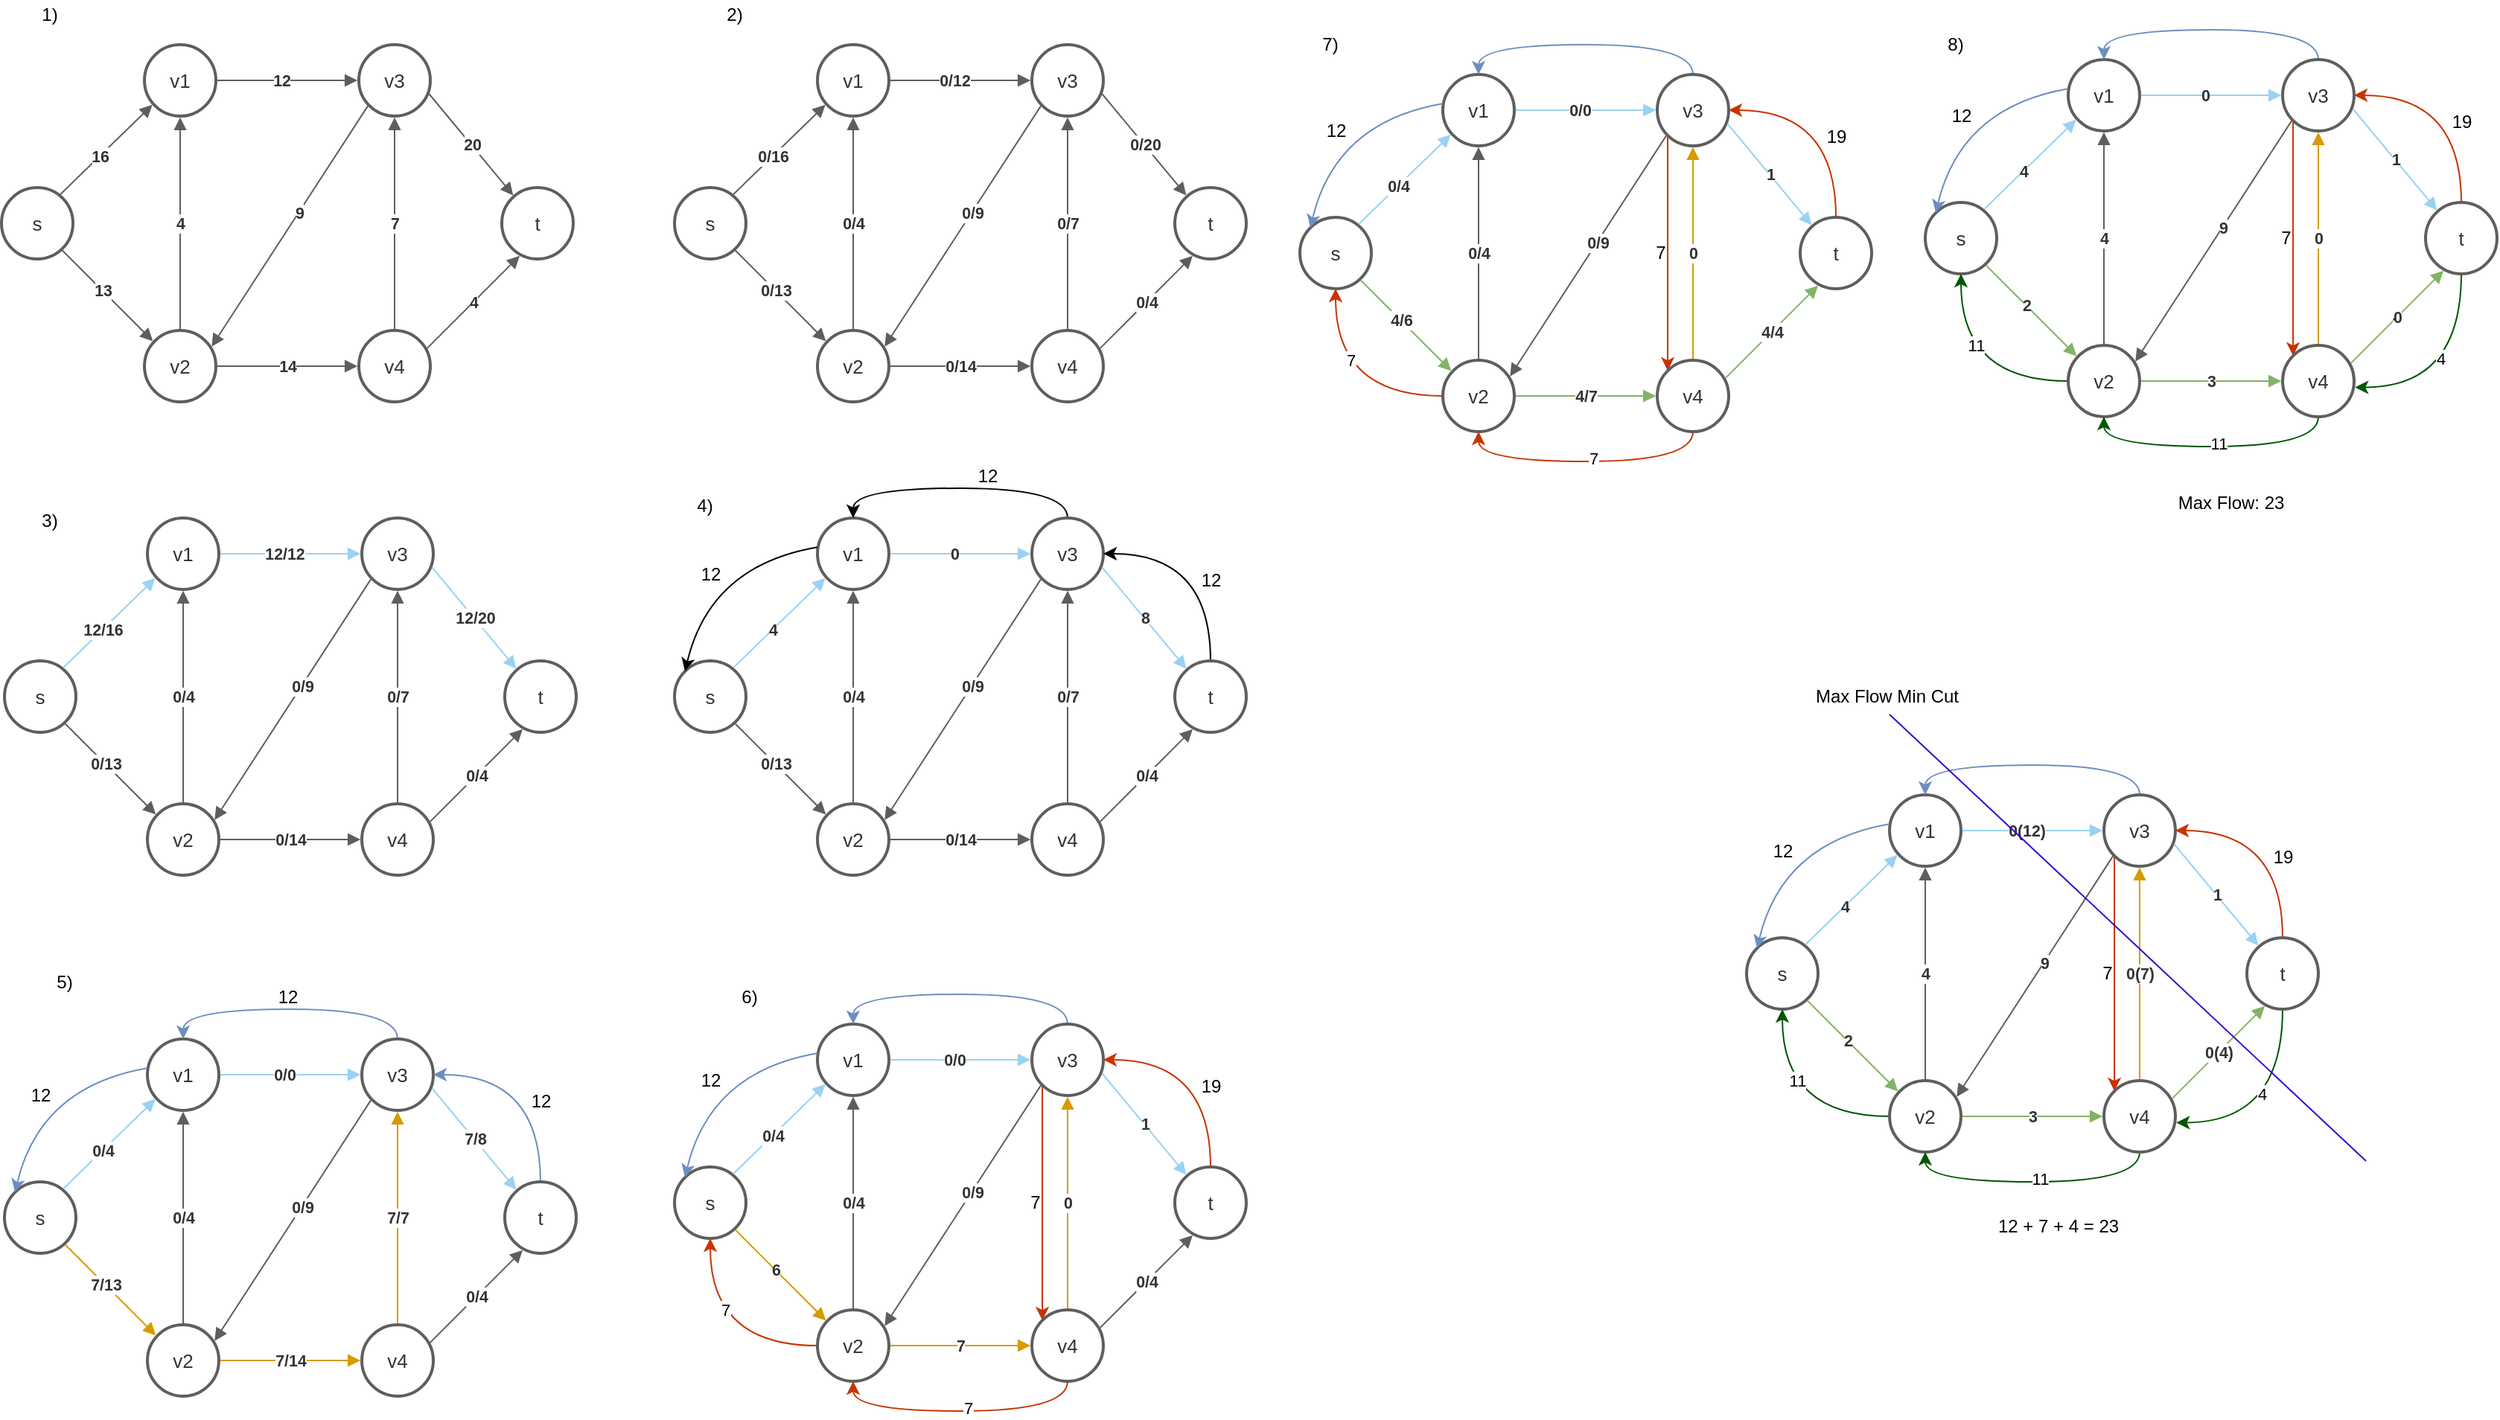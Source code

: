 <mxfile version="13.8.5" type="github"><diagram id="gAeZ5qogOcAtX_3uWWpz" name="Page-1"><mxGraphModel dx="981" dy="526" grid="1" gridSize="10" guides="1" tooltips="1" connect="1" arrows="1" fold="1" page="1" pageScale="1" pageWidth="850" pageHeight="1100" math="0" shadow="0"><root><mxCell id="0"/><mxCell id="1" parent="0"/><UserObject label="s" lucidchartObjectId="ZnUIjXc_kmb0" id="mhpVxY0XPYVUC-uozozE-1"><mxCell style="html=1;whiteSpace=wrap;ellipse;whiteSpace=wrap;fontSize=13;fontColor=#333333;spacing=3;strokeColor=#5e5e5e;strokeOpacity=100;rounded=1;absoluteArcSize=1;arcSize=7.2;strokeWidth=2;" vertex="1" zOrder="1" parent="1"><mxGeometry x="8" y="136" width="48" height="48" as="geometry"/></mxCell></UserObject><UserObject label="v1" lucidchartObjectId="1nUIu77bN5cJ" id="mhpVxY0XPYVUC-uozozE-2"><mxCell style="html=1;whiteSpace=wrap;ellipse;whiteSpace=wrap;fontSize=13;fontColor=#333333;spacing=3;strokeColor=#5e5e5e;strokeOpacity=100;rounded=1;absoluteArcSize=1;arcSize=7.2;strokeWidth=2;" vertex="1" zOrder="2" parent="1"><mxGeometry x="104" y="40" width="48" height="48" as="geometry"/></mxCell></UserObject><UserObject label="v2" lucidchartObjectId="5nUIj8~bi~18" id="mhpVxY0XPYVUC-uozozE-3"><mxCell style="html=1;whiteSpace=wrap;ellipse;whiteSpace=wrap;fontSize=13;fontColor=#333333;spacing=3;strokeColor=#5e5e5e;strokeOpacity=100;rounded=1;absoluteArcSize=1;arcSize=7.2;strokeWidth=2;" vertex="1" zOrder="3" parent="1"><mxGeometry x="104" y="232" width="48" height="48" as="geometry"/></mxCell></UserObject><UserObject label="v3" lucidchartObjectId="9nUIeAun2bo8" id="mhpVxY0XPYVUC-uozozE-4"><mxCell style="html=1;whiteSpace=wrap;ellipse;whiteSpace=wrap;fontSize=13;fontColor=#333333;spacing=3;strokeColor=#5e5e5e;strokeOpacity=100;rounded=1;absoluteArcSize=1;arcSize=7.2;strokeWidth=2;" vertex="1" zOrder="4" parent="1"><mxGeometry x="248" y="40" width="48" height="48" as="geometry"/></mxCell></UserObject><UserObject label="v4" lucidchartObjectId=".nUIgbhJbNnH" id="mhpVxY0XPYVUC-uozozE-5"><mxCell style="html=1;whiteSpace=wrap;ellipse;whiteSpace=wrap;fontSize=13;fontColor=#333333;spacing=3;strokeColor=#5e5e5e;strokeOpacity=100;rounded=1;absoluteArcSize=1;arcSize=7.2;strokeWidth=2;" vertex="1" zOrder="5" parent="1"><mxGeometry x="248" y="232" width="48" height="48" as="geometry"/></mxCell></UserObject><UserObject label="t" lucidchartObjectId="aoUIaZl6RQ12" id="mhpVxY0XPYVUC-uozozE-6"><mxCell style="html=1;whiteSpace=wrap;ellipse;whiteSpace=wrap;fontSize=13;fontColor=#333333;spacing=3;strokeColor=#5e5e5e;strokeOpacity=100;rounded=1;absoluteArcSize=1;arcSize=7.2;strokeWidth=2;" vertex="1" zOrder="6" parent="1"><mxGeometry x="344" y="136" width="48" height="48" as="geometry"/></mxCell></UserObject><UserObject label="" lucidchartObjectId=".oUIhgs6FC0Z" id="mhpVxY0XPYVUC-uozozE-7"><mxCell style="html=1;jettySize=18;whiteSpace=wrap;fontSize=11;strokeColor=#5E5E5E;rounded=0;startArrow=none;;endArrow=block;endFill=1;;exitX=0.823;exitY=0.096;exitPerimeter=0;entryX=0.111;entryY=0.842;entryPerimeter=0;" edge="1" parent="1" source="mhpVxY0XPYVUC-uozozE-1" target="mhpVxY0XPYVUC-uozozE-2"><mxGeometry width="100" height="100" relative="1" as="geometry"><Array as="points"/></mxGeometry></mxCell></UserObject><mxCell id="mhpVxY0XPYVUC-uozozE-8" value="16" style="text;html=1;resizable=0;labelBackgroundColor=#ffffff;align=center;verticalAlign=middle;fontStyle=1;fontColor=#333333;;fontSize=10.667;" vertex="1" parent="mhpVxY0XPYVUC-uozozE-7"><mxGeometry x="-0.137" relative="1" as="geometry"/></mxCell><UserObject label="" lucidchartObjectId="hpUIiBKR2QBZ" id="mhpVxY0XPYVUC-uozozE-9"><mxCell style="html=1;jettySize=18;whiteSpace=wrap;fontSize=11;strokeColor=#5E5E5E;rounded=0;startArrow=none;;endArrow=block;endFill=1;;exitX=0.851;exitY=0.881;exitPerimeter=0;entryX=0.118;entryY=0.149;entryPerimeter=0;" edge="1" parent="1" source="mhpVxY0XPYVUC-uozozE-1" target="mhpVxY0XPYVUC-uozozE-3"><mxGeometry width="100" height="100" relative="1" as="geometry"><Array as="points"/></mxGeometry></mxCell></UserObject><mxCell id="mhpVxY0XPYVUC-uozozE-10" value="13" style="text;html=1;resizable=0;labelBackgroundColor=#ffffff;align=center;verticalAlign=middle;fontStyle=1;fontColor=#333333;;fontSize=10.667;" vertex="1" parent="mhpVxY0XPYVUC-uozozE-9"><mxGeometry x="-0.132" relative="1" as="geometry"/></mxCell><UserObject label="" lucidchartObjectId="upUI60eIve.l" id="mhpVxY0XPYVUC-uozozE-11"><mxCell style="html=1;jettySize=18;whiteSpace=wrap;fontSize=11;strokeColor=#5E5E5E;rounded=1;arcSize=12;edgeStyle=orthogonalEdgeStyle;startArrow=none;;endArrow=block;endFill=1;;exitX=0.5;exitY=-0.019;exitPerimeter=0;entryX=0.5;entryY=1.019;entryPerimeter=0;" edge="1" parent="1" source="mhpVxY0XPYVUC-uozozE-3" target="mhpVxY0XPYVUC-uozozE-2"><mxGeometry width="100" height="100" relative="1" as="geometry"><Array as="points"/></mxGeometry></mxCell></UserObject><mxCell id="mhpVxY0XPYVUC-uozozE-12" value="4" style="text;html=1;resizable=0;labelBackgroundColor=#ffffff;align=center;verticalAlign=middle;fontStyle=1;fontColor=#333333;;fontSize=10.667;" vertex="1" parent="mhpVxY0XPYVUC-uozozE-11"><mxGeometry relative="1" as="geometry"/></mxCell><UserObject label="" lucidchartObjectId="xpUI5aLAPI.g" id="mhpVxY0XPYVUC-uozozE-13"><mxCell style="html=1;jettySize=18;whiteSpace=wrap;fontSize=11;strokeColor=#5E5E5E;rounded=1;arcSize=12;edgeStyle=orthogonalEdgeStyle;startArrow=none;;endArrow=block;endFill=1;;exitX=1.019;exitY=0.5;exitPerimeter=0;entryX=-0.019;entryY=0.5;entryPerimeter=0;" edge="1" parent="1" source="mhpVxY0XPYVUC-uozozE-2" target="mhpVxY0XPYVUC-uozozE-4"><mxGeometry width="100" height="100" relative="1" as="geometry"><Array as="points"/></mxGeometry></mxCell></UserObject><mxCell id="mhpVxY0XPYVUC-uozozE-14" value="12" style="text;html=1;resizable=0;labelBackgroundColor=#ffffff;align=center;verticalAlign=middle;fontStyle=1;fontColor=#333333;;fontSize=10.667;" vertex="1" parent="mhpVxY0XPYVUC-uozozE-13"><mxGeometry x="-0.101" relative="1" as="geometry"/></mxCell><UserObject label="" lucidchartObjectId="ApUIYKcBbeEU" id="mhpVxY0XPYVUC-uozozE-15"><mxCell style="html=1;jettySize=18;whiteSpace=wrap;fontSize=11;strokeColor=#5E5E5E;rounded=0;startArrow=block;endFill=1;;endArrow=none;;exitX=0.94;exitY=0.226;exitPerimeter=0;entryX=0.126;entryY=0.858;entryPerimeter=0;" edge="1" parent="1" source="mhpVxY0XPYVUC-uozozE-3" target="mhpVxY0XPYVUC-uozozE-4"><mxGeometry width="100" height="100" relative="1" as="geometry"><Array as="points"/></mxGeometry></mxCell></UserObject><mxCell id="mhpVxY0XPYVUC-uozozE-16" value="9" style="text;html=1;resizable=0;labelBackgroundColor=#ffffff;align=center;verticalAlign=middle;fontStyle=1;fontColor=#333333;;fontSize=10.667;" vertex="1" parent="mhpVxY0XPYVUC-uozozE-15"><mxGeometry x="0.117" relative="1" as="geometry"/></mxCell><UserObject label="" lucidchartObjectId="EpUIOwtv2aAE" id="mhpVxY0XPYVUC-uozozE-17"><mxCell style="html=1;jettySize=18;whiteSpace=wrap;fontSize=11;strokeColor=#5E5E5E;rounded=1;arcSize=12;edgeStyle=orthogonalEdgeStyle;startArrow=none;;endArrow=block;endFill=1;;exitX=1.019;exitY=0.5;exitPerimeter=0;entryX=-0.019;entryY=0.5;entryPerimeter=0;" edge="1" parent="1" source="mhpVxY0XPYVUC-uozozE-3" target="mhpVxY0XPYVUC-uozozE-5"><mxGeometry width="100" height="100" relative="1" as="geometry"><Array as="points"/></mxGeometry></mxCell></UserObject><mxCell id="mhpVxY0XPYVUC-uozozE-18" value="14" style="text;html=1;resizable=0;labelBackgroundColor=#ffffff;align=center;verticalAlign=middle;fontStyle=1;fontColor=#333333;;fontSize=10.667;" vertex="1" parent="mhpVxY0XPYVUC-uozozE-17"><mxGeometry relative="1" as="geometry"/></mxCell><UserObject label="" lucidchartObjectId="GpUI-jV9bbxE" id="mhpVxY0XPYVUC-uozozE-19"><mxCell style="html=1;jettySize=18;whiteSpace=wrap;fontSize=11;strokeColor=#5E5E5E;rounded=1;arcSize=12;edgeStyle=orthogonalEdgeStyle;startArrow=none;;endArrow=block;endFill=1;;exitX=0.5;exitY=-0.019;exitPerimeter=0;entryX=0.5;entryY=1.019;entryPerimeter=0;" edge="1" parent="1" source="mhpVxY0XPYVUC-uozozE-5" target="mhpVxY0XPYVUC-uozozE-4"><mxGeometry width="100" height="100" relative="1" as="geometry"><Array as="points"/></mxGeometry></mxCell></UserObject><mxCell id="mhpVxY0XPYVUC-uozozE-20" value="7" style="text;html=1;resizable=0;labelBackgroundColor=#ffffff;align=center;verticalAlign=middle;fontStyle=1;fontColor=#333333;;fontSize=10.667;" vertex="1" parent="mhpVxY0XPYVUC-uozozE-19"><mxGeometry relative="1" as="geometry"/></mxCell><UserObject label="" lucidchartObjectId="IpUIgpipOUyD" id="mhpVxY0XPYVUC-uozozE-21"><mxCell style="html=1;jettySize=18;whiteSpace=wrap;fontSize=11;strokeColor=#5E5E5E;rounded=0;startArrow=none;;endArrow=block;endFill=1;;exitX=0.954;exitY=0.251;exitPerimeter=0;entryX=0.251;entryY=0.955;entryPerimeter=0;" edge="1" parent="1" source="mhpVxY0XPYVUC-uozozE-5" target="mhpVxY0XPYVUC-uozozE-6"><mxGeometry width="100" height="100" relative="1" as="geometry"><Array as="points"/></mxGeometry></mxCell></UserObject><mxCell id="mhpVxY0XPYVUC-uozozE-22" value="4" style="text;html=1;resizable=0;labelBackgroundColor=#ffffff;align=center;verticalAlign=middle;fontStyle=1;fontColor=#333333;;fontSize=10.667;" vertex="1" parent="mhpVxY0XPYVUC-uozozE-21"><mxGeometry relative="1" as="geometry"/></mxCell><UserObject label="" lucidchartObjectId="OpUIBMjoT3qL" id="mhpVxY0XPYVUC-uozozE-23"><mxCell style="html=1;jettySize=18;whiteSpace=wrap;fontSize=11;strokeColor=#5E5E5E;rounded=0;startArrow=none;;endArrow=block;endFill=1;;exitX=0.983;exitY=0.69;exitPerimeter=0;entryX=0.16;entryY=0.109;entryPerimeter=0;" edge="1" parent="1" source="mhpVxY0XPYVUC-uozozE-4" target="mhpVxY0XPYVUC-uozozE-6"><mxGeometry width="100" height="100" relative="1" as="geometry"><Array as="points"/></mxGeometry></mxCell></UserObject><mxCell id="mhpVxY0XPYVUC-uozozE-24" value="20" style="text;html=1;resizable=0;labelBackgroundColor=#ffffff;align=center;verticalAlign=middle;fontStyle=1;fontColor=#333333;;fontSize=10.667;" vertex="1" parent="mhpVxY0XPYVUC-uozozE-23"><mxGeometry relative="1" as="geometry"/></mxCell><UserObject label="s" lucidchartObjectId=".LUIGVGOrkdu" id="mhpVxY0XPYVUC-uozozE-25"><mxCell style="html=1;whiteSpace=wrap;ellipse;whiteSpace=wrap;fontSize=13;fontColor=#333333;spacing=3;strokeColor=#5e5e5e;strokeOpacity=100;rounded=1;absoluteArcSize=1;arcSize=7.2;strokeWidth=2;" vertex="1" zOrder="16" parent="1"><mxGeometry x="460" y="136" width="48" height="48" as="geometry"/></mxCell></UserObject><UserObject label="v1" lucidchartObjectId=".LUIppkhuQ~B" id="mhpVxY0XPYVUC-uozozE-26"><mxCell style="html=1;whiteSpace=wrap;ellipse;whiteSpace=wrap;fontSize=13;fontColor=#333333;spacing=3;strokeColor=#5e5e5e;strokeOpacity=100;rounded=1;absoluteArcSize=1;arcSize=7.2;strokeWidth=2;" vertex="1" zOrder="17" parent="1"><mxGeometry x="556" y="40" width="48" height="48" as="geometry"/></mxCell></UserObject><UserObject label="v2" lucidchartObjectId=".LUI9.0Gh3YM" id="mhpVxY0XPYVUC-uozozE-27"><mxCell style="html=1;whiteSpace=wrap;ellipse;whiteSpace=wrap;fontSize=13;fontColor=#333333;spacing=3;strokeColor=#5e5e5e;strokeOpacity=100;rounded=1;absoluteArcSize=1;arcSize=7.2;strokeWidth=2;" vertex="1" zOrder="18" parent="1"><mxGeometry x="556" y="232" width="48" height="48" as="geometry"/></mxCell></UserObject><UserObject label="v3" lucidchartObjectId=".LUIXegZ76E8" id="mhpVxY0XPYVUC-uozozE-28"><mxCell style="html=1;whiteSpace=wrap;ellipse;whiteSpace=wrap;fontSize=13;fontColor=#333333;spacing=3;strokeColor=#5e5e5e;strokeOpacity=100;rounded=1;absoluteArcSize=1;arcSize=7.2;strokeWidth=2;" vertex="1" zOrder="19" parent="1"><mxGeometry x="700" y="40" width="48" height="48" as="geometry"/></mxCell></UserObject><UserObject label="v4" lucidchartObjectId=".LUIvUsG8~vd" id="mhpVxY0XPYVUC-uozozE-29"><mxCell style="html=1;whiteSpace=wrap;ellipse;whiteSpace=wrap;fontSize=13;fontColor=#333333;spacing=3;strokeColor=#5e5e5e;strokeOpacity=100;rounded=1;absoluteArcSize=1;arcSize=7.2;strokeWidth=2;" vertex="1" zOrder="20" parent="1"><mxGeometry x="700" y="232" width="48" height="48" as="geometry"/></mxCell></UserObject><UserObject label="t" lucidchartObjectId=".LUI9pvnDOSG" id="mhpVxY0XPYVUC-uozozE-30"><mxCell style="html=1;whiteSpace=wrap;ellipse;whiteSpace=wrap;fontSize=13;fontColor=#333333;spacing=3;strokeColor=#5e5e5e;strokeOpacity=100;rounded=1;absoluteArcSize=1;arcSize=7.2;strokeWidth=2;" vertex="1" zOrder="21" parent="1"><mxGeometry x="796" y="136" width="48" height="48" as="geometry"/></mxCell></UserObject><UserObject label="" lucidchartObjectId=".LUID4dQUFRF" id="mhpVxY0XPYVUC-uozozE-31"><mxCell style="html=1;jettySize=18;whiteSpace=wrap;fontSize=11;strokeColor=#5E5E5E;rounded=0;startArrow=none;;endArrow=block;endFill=1;;exitX=0.823;exitY=0.096;exitPerimeter=0;entryX=0.111;entryY=0.842;entryPerimeter=0;" edge="1" parent="1" source="mhpVxY0XPYVUC-uozozE-25" target="mhpVxY0XPYVUC-uozozE-26"><mxGeometry width="100" height="100" relative="1" as="geometry"><Array as="points"/></mxGeometry></mxCell></UserObject><mxCell id="mhpVxY0XPYVUC-uozozE-32" value="0/16" style="text;html=1;resizable=0;labelBackgroundColor=#ffffff;align=center;verticalAlign=middle;fontStyle=1;fontColor=#333333;;fontSize=10.667;" vertex="1" parent="mhpVxY0XPYVUC-uozozE-31"><mxGeometry x="-0.137" relative="1" as="geometry"/></mxCell><UserObject label="" lucidchartObjectId=".LUIV43UfsNs" id="mhpVxY0XPYVUC-uozozE-33"><mxCell style="html=1;jettySize=18;whiteSpace=wrap;fontSize=11;strokeColor=#5E5E5E;rounded=0;startArrow=none;;endArrow=block;endFill=1;;exitX=0.851;exitY=0.881;exitPerimeter=0;entryX=0.118;entryY=0.149;entryPerimeter=0;" edge="1" parent="1" source="mhpVxY0XPYVUC-uozozE-25" target="mhpVxY0XPYVUC-uozozE-27"><mxGeometry width="100" height="100" relative="1" as="geometry"><Array as="points"/></mxGeometry></mxCell></UserObject><mxCell id="mhpVxY0XPYVUC-uozozE-34" value="0/13" style="text;html=1;resizable=0;labelBackgroundColor=#ffffff;align=center;verticalAlign=middle;fontStyle=1;fontColor=#333333;;fontSize=10.667;" vertex="1" parent="mhpVxY0XPYVUC-uozozE-33"><mxGeometry x="-0.132" relative="1" as="geometry"/></mxCell><UserObject label="" lucidchartObjectId=".LUIat2PT1j." id="mhpVxY0XPYVUC-uozozE-35"><mxCell style="html=1;jettySize=18;whiteSpace=wrap;fontSize=11;strokeColor=#5E5E5E;rounded=1;arcSize=12;edgeStyle=orthogonalEdgeStyle;startArrow=none;;endArrow=block;endFill=1;;exitX=0.5;exitY=-0.019;exitPerimeter=0;entryX=0.5;entryY=1.019;entryPerimeter=0;" edge="1" parent="1" source="mhpVxY0XPYVUC-uozozE-27" target="mhpVxY0XPYVUC-uozozE-26"><mxGeometry width="100" height="100" relative="1" as="geometry"><Array as="points"/></mxGeometry></mxCell></UserObject><mxCell id="mhpVxY0XPYVUC-uozozE-36" value="0/4" style="text;html=1;resizable=0;labelBackgroundColor=#ffffff;align=center;verticalAlign=middle;fontStyle=1;fontColor=#333333;;fontSize=10.667;" vertex="1" parent="mhpVxY0XPYVUC-uozozE-35"><mxGeometry relative="1" as="geometry"/></mxCell><UserObject label="" lucidchartObjectId=".LUIbJKGF7qM" id="mhpVxY0XPYVUC-uozozE-37"><mxCell style="html=1;jettySize=18;whiteSpace=wrap;fontSize=11;strokeColor=#5E5E5E;rounded=1;arcSize=12;edgeStyle=orthogonalEdgeStyle;startArrow=none;;endArrow=block;endFill=1;;exitX=1.019;exitY=0.5;exitPerimeter=0;entryX=-0.019;entryY=0.5;entryPerimeter=0;" edge="1" parent="1" source="mhpVxY0XPYVUC-uozozE-26" target="mhpVxY0XPYVUC-uozozE-28"><mxGeometry width="100" height="100" relative="1" as="geometry"><Array as="points"/></mxGeometry></mxCell></UserObject><mxCell id="mhpVxY0XPYVUC-uozozE-38" value="0/12" style="text;html=1;resizable=0;labelBackgroundColor=#ffffff;align=center;verticalAlign=middle;fontStyle=1;fontColor=#333333;;fontSize=10.667;" vertex="1" parent="mhpVxY0XPYVUC-uozozE-37"><mxGeometry x="-0.101" relative="1" as="geometry"/></mxCell><UserObject label="" lucidchartObjectId=".LUIxXhlI37e" id="mhpVxY0XPYVUC-uozozE-39"><mxCell style="html=1;jettySize=18;whiteSpace=wrap;fontSize=11;strokeColor=#5E5E5E;rounded=0;startArrow=block;endFill=1;;endArrow=none;;exitX=0.94;exitY=0.226;exitPerimeter=0;entryX=0.126;entryY=0.858;entryPerimeter=0;" edge="1" parent="1" source="mhpVxY0XPYVUC-uozozE-27" target="mhpVxY0XPYVUC-uozozE-28"><mxGeometry width="100" height="100" relative="1" as="geometry"><Array as="points"/></mxGeometry></mxCell></UserObject><mxCell id="mhpVxY0XPYVUC-uozozE-40" value="0/9" style="text;html=1;resizable=0;labelBackgroundColor=#ffffff;align=center;verticalAlign=middle;fontStyle=1;fontColor=#333333;;fontSize=10.667;" vertex="1" parent="mhpVxY0XPYVUC-uozozE-39"><mxGeometry x="0.117" relative="1" as="geometry"/></mxCell><UserObject label="" lucidchartObjectId=".LUI989tZU_b" id="mhpVxY0XPYVUC-uozozE-41"><mxCell style="html=1;jettySize=18;whiteSpace=wrap;fontSize=11;strokeColor=#5E5E5E;rounded=1;arcSize=12;edgeStyle=orthogonalEdgeStyle;startArrow=none;;endArrow=block;endFill=1;;exitX=1.019;exitY=0.5;exitPerimeter=0;entryX=-0.019;entryY=0.5;entryPerimeter=0;" edge="1" parent="1" source="mhpVxY0XPYVUC-uozozE-27" target="mhpVxY0XPYVUC-uozozE-29"><mxGeometry width="100" height="100" relative="1" as="geometry"><Array as="points"/></mxGeometry></mxCell></UserObject><mxCell id="mhpVxY0XPYVUC-uozozE-42" value="0/14" style="text;html=1;resizable=0;labelBackgroundColor=#ffffff;align=center;verticalAlign=middle;fontStyle=1;fontColor=#333333;;fontSize=10.667;" vertex="1" parent="mhpVxY0XPYVUC-uozozE-41"><mxGeometry relative="1" as="geometry"/></mxCell><UserObject label="" lucidchartObjectId=".LUIPkeaChjE" id="mhpVxY0XPYVUC-uozozE-43"><mxCell style="html=1;jettySize=18;whiteSpace=wrap;fontSize=11;strokeColor=#5E5E5E;rounded=1;arcSize=12;edgeStyle=orthogonalEdgeStyle;startArrow=none;;endArrow=block;endFill=1;;exitX=0.5;exitY=-0.019;exitPerimeter=0;entryX=0.5;entryY=1.019;entryPerimeter=0;" edge="1" parent="1" source="mhpVxY0XPYVUC-uozozE-29" target="mhpVxY0XPYVUC-uozozE-28"><mxGeometry width="100" height="100" relative="1" as="geometry"><Array as="points"/></mxGeometry></mxCell></UserObject><mxCell id="mhpVxY0XPYVUC-uozozE-44" value="0/7" style="text;html=1;resizable=0;labelBackgroundColor=#ffffff;align=center;verticalAlign=middle;fontStyle=1;fontColor=#333333;;fontSize=10.667;" vertex="1" parent="mhpVxY0XPYVUC-uozozE-43"><mxGeometry relative="1" as="geometry"/></mxCell><UserObject label="" lucidchartObjectId=".LUIUwsV0jVs" id="mhpVxY0XPYVUC-uozozE-45"><mxCell style="html=1;jettySize=18;whiteSpace=wrap;fontSize=11;strokeColor=#5E5E5E;rounded=0;startArrow=none;;endArrow=block;endFill=1;;exitX=0.954;exitY=0.251;exitPerimeter=0;entryX=0.251;entryY=0.955;entryPerimeter=0;" edge="1" parent="1" source="mhpVxY0XPYVUC-uozozE-29" target="mhpVxY0XPYVUC-uozozE-30"><mxGeometry width="100" height="100" relative="1" as="geometry"><Array as="points"/></mxGeometry></mxCell></UserObject><mxCell id="mhpVxY0XPYVUC-uozozE-46" value="0/4" style="text;html=1;resizable=0;labelBackgroundColor=#ffffff;align=center;verticalAlign=middle;fontStyle=1;fontColor=#333333;;fontSize=10.667;" vertex="1" parent="mhpVxY0XPYVUC-uozozE-45"><mxGeometry relative="1" as="geometry"/></mxCell><UserObject label="" lucidchartObjectId=".LUIquEHdEtt" id="mhpVxY0XPYVUC-uozozE-47"><mxCell style="html=1;jettySize=18;whiteSpace=wrap;fontSize=11;strokeColor=#5E5E5E;rounded=0;startArrow=none;;endArrow=block;endFill=1;;exitX=0.983;exitY=0.69;exitPerimeter=0;entryX=0.16;entryY=0.109;entryPerimeter=0;" edge="1" parent="1" source="mhpVxY0XPYVUC-uozozE-28" target="mhpVxY0XPYVUC-uozozE-30"><mxGeometry width="100" height="100" relative="1" as="geometry"><Array as="points"/></mxGeometry></mxCell></UserObject><mxCell id="mhpVxY0XPYVUC-uozozE-48" value="0/20" style="text;html=1;resizable=0;labelBackgroundColor=#ffffff;align=center;verticalAlign=middle;fontStyle=1;fontColor=#333333;;fontSize=10.667;" vertex="1" parent="mhpVxY0XPYVUC-uozozE-47"><mxGeometry relative="1" as="geometry"/></mxCell><UserObject label="s" lucidchartObjectId="gQUIt-RiTsQZ" id="mhpVxY0XPYVUC-uozozE-49"><mxCell style="html=1;whiteSpace=wrap;ellipse;whiteSpace=wrap;fontSize=13;fontColor=#333333;spacing=3;strokeColor=#5e5e5e;strokeOpacity=100;rounded=1;absoluteArcSize=1;arcSize=7.2;strokeWidth=2;" vertex="1" zOrder="31" parent="1"><mxGeometry x="10" y="454" width="48" height="48" as="geometry"/></mxCell></UserObject><UserObject label="v1" lucidchartObjectId="gQUIlorGE2I0" id="mhpVxY0XPYVUC-uozozE-50"><mxCell style="html=1;whiteSpace=wrap;ellipse;whiteSpace=wrap;fontSize=13;fontColor=#333333;spacing=3;strokeColor=#5e5e5e;strokeOpacity=100;rounded=1;absoluteArcSize=1;arcSize=7.2;strokeWidth=2;" vertex="1" zOrder="32" parent="1"><mxGeometry x="106" y="358" width="48" height="48" as="geometry"/></mxCell></UserObject><UserObject label="v2" lucidchartObjectId="gQUInCv8jl.R" id="mhpVxY0XPYVUC-uozozE-51"><mxCell style="html=1;whiteSpace=wrap;ellipse;whiteSpace=wrap;fontSize=13;fontColor=#333333;spacing=3;strokeColor=#5e5e5e;strokeOpacity=100;rounded=1;absoluteArcSize=1;arcSize=7.2;strokeWidth=2;" vertex="1" zOrder="33" parent="1"><mxGeometry x="106" y="550" width="48" height="48" as="geometry"/></mxCell></UserObject><UserObject label="v3" lucidchartObjectId="gQUIrsVcYYmC" id="mhpVxY0XPYVUC-uozozE-52"><mxCell style="html=1;whiteSpace=wrap;ellipse;whiteSpace=wrap;fontSize=13;fontColor=#333333;spacing=3;strokeColor=#5e5e5e;strokeOpacity=100;rounded=1;absoluteArcSize=1;arcSize=7.2;strokeWidth=2;" vertex="1" zOrder="34" parent="1"><mxGeometry x="250" y="358" width="48" height="48" as="geometry"/></mxCell></UserObject><UserObject label="v4" lucidchartObjectId="gQUIMnKBW81H" id="mhpVxY0XPYVUC-uozozE-53"><mxCell style="html=1;whiteSpace=wrap;ellipse;whiteSpace=wrap;fontSize=13;fontColor=#333333;spacing=3;strokeColor=#5e5e5e;strokeOpacity=100;rounded=1;absoluteArcSize=1;arcSize=7.2;strokeWidth=2;" vertex="1" zOrder="35" parent="1"><mxGeometry x="250" y="550" width="48" height="48" as="geometry"/></mxCell></UserObject><UserObject label="t" lucidchartObjectId="gQUIm8Gg_kkW" id="mhpVxY0XPYVUC-uozozE-54"><mxCell style="html=1;whiteSpace=wrap;ellipse;whiteSpace=wrap;fontSize=13;fontColor=#333333;spacing=3;strokeColor=#5e5e5e;strokeOpacity=100;rounded=1;absoluteArcSize=1;arcSize=7.2;strokeWidth=2;" vertex="1" zOrder="36" parent="1"><mxGeometry x="346" y="454" width="48" height="48" as="geometry"/></mxCell></UserObject><UserObject label="" lucidchartObjectId="gQUIvWcypoST" id="mhpVxY0XPYVUC-uozozE-55"><mxCell style="html=1;jettySize=18;whiteSpace=wrap;fontSize=11;strokeColor=#99d2f2;strokeOpacity=100;rounded=0;startArrow=none;;endArrow=block;endFill=1;;exitX=0.823;exitY=0.096;exitPerimeter=0;entryX=0.111;entryY=0.842;entryPerimeter=0;" edge="1" parent="1" source="mhpVxY0XPYVUC-uozozE-49" target="mhpVxY0XPYVUC-uozozE-50"><mxGeometry width="100" height="100" relative="1" as="geometry"><Array as="points"/></mxGeometry></mxCell></UserObject><mxCell id="mhpVxY0XPYVUC-uozozE-56" value="12/16" style="text;html=1;resizable=0;labelBackgroundColor=#ffffff;align=center;verticalAlign=middle;fontStyle=1;fontColor=#333333;;fontSize=10.667;" vertex="1" parent="mhpVxY0XPYVUC-uozozE-55"><mxGeometry x="-0.137" relative="1" as="geometry"/></mxCell><UserObject label="" lucidchartObjectId="gQUIZWf6jAox" id="mhpVxY0XPYVUC-uozozE-57"><mxCell style="html=1;jettySize=18;whiteSpace=wrap;fontSize=11;strokeColor=#5E5E5E;rounded=0;startArrow=none;;endArrow=block;endFill=1;;exitX=0.851;exitY=0.881;exitPerimeter=0;entryX=0.118;entryY=0.149;entryPerimeter=0;" edge="1" parent="1" source="mhpVxY0XPYVUC-uozozE-49" target="mhpVxY0XPYVUC-uozozE-51"><mxGeometry width="100" height="100" relative="1" as="geometry"><Array as="points"/></mxGeometry></mxCell></UserObject><mxCell id="mhpVxY0XPYVUC-uozozE-58" value="0/13" style="text;html=1;resizable=0;labelBackgroundColor=#ffffff;align=center;verticalAlign=middle;fontStyle=1;fontColor=#333333;;fontSize=10.667;" vertex="1" parent="mhpVxY0XPYVUC-uozozE-57"><mxGeometry x="-0.132" relative="1" as="geometry"/></mxCell><UserObject label="" lucidchartObjectId="gQUIQSJL~s-z" id="mhpVxY0XPYVUC-uozozE-59"><mxCell style="html=1;jettySize=18;whiteSpace=wrap;fontSize=11;strokeColor=#5E5E5E;rounded=1;arcSize=12;edgeStyle=orthogonalEdgeStyle;startArrow=none;;endArrow=block;endFill=1;;exitX=0.5;exitY=-0.019;exitPerimeter=0;entryX=0.5;entryY=1.019;entryPerimeter=0;" edge="1" parent="1" source="mhpVxY0XPYVUC-uozozE-51" target="mhpVxY0XPYVUC-uozozE-50"><mxGeometry width="100" height="100" relative="1" as="geometry"><Array as="points"/></mxGeometry></mxCell></UserObject><mxCell id="mhpVxY0XPYVUC-uozozE-60" value="0/4" style="text;html=1;resizable=0;labelBackgroundColor=#ffffff;align=center;verticalAlign=middle;fontStyle=1;fontColor=#333333;;fontSize=10.667;" vertex="1" parent="mhpVxY0XPYVUC-uozozE-59"><mxGeometry relative="1" as="geometry"/></mxCell><UserObject label="" lucidchartObjectId="gQUIb2Lg6ZBM" id="mhpVxY0XPYVUC-uozozE-61"><mxCell style="html=1;jettySize=18;whiteSpace=wrap;fontSize=11;strokeColor=#99d2f2;strokeOpacity=100;rounded=1;arcSize=12;edgeStyle=orthogonalEdgeStyle;startArrow=none;;endArrow=block;endFill=1;;exitX=1.019;exitY=0.5;exitPerimeter=0;entryX=-0.019;entryY=0.5;entryPerimeter=0;" edge="1" parent="1" source="mhpVxY0XPYVUC-uozozE-50" target="mhpVxY0XPYVUC-uozozE-52"><mxGeometry width="100" height="100" relative="1" as="geometry"><Array as="points"/></mxGeometry></mxCell></UserObject><mxCell id="mhpVxY0XPYVUC-uozozE-62" value="12/12" style="text;html=1;resizable=0;labelBackgroundColor=#ffffff;align=center;verticalAlign=middle;fontStyle=1;fontColor=#333333;;fontSize=10.667;" vertex="1" parent="mhpVxY0XPYVUC-uozozE-61"><mxGeometry x="-0.101" relative="1" as="geometry"/></mxCell><UserObject label="" lucidchartObjectId="gQUIxIrgQ6~p" id="mhpVxY0XPYVUC-uozozE-63"><mxCell style="html=1;jettySize=18;whiteSpace=wrap;fontSize=11;strokeColor=#5E5E5E;rounded=0;startArrow=block;endFill=1;;endArrow=none;;exitX=0.94;exitY=0.226;exitPerimeter=0;entryX=0.126;entryY=0.858;entryPerimeter=0;" edge="1" parent="1" source="mhpVxY0XPYVUC-uozozE-51" target="mhpVxY0XPYVUC-uozozE-52"><mxGeometry width="100" height="100" relative="1" as="geometry"><Array as="points"/></mxGeometry></mxCell></UserObject><mxCell id="mhpVxY0XPYVUC-uozozE-64" value="0/9" style="text;html=1;resizable=0;labelBackgroundColor=#ffffff;align=center;verticalAlign=middle;fontStyle=1;fontColor=#333333;;fontSize=10.667;" vertex="1" parent="mhpVxY0XPYVUC-uozozE-63"><mxGeometry x="0.117" relative="1" as="geometry"/></mxCell><UserObject label="" lucidchartObjectId="gQUIu_KAaYiB" id="mhpVxY0XPYVUC-uozozE-65"><mxCell style="html=1;jettySize=18;whiteSpace=wrap;fontSize=11;strokeColor=#5E5E5E;rounded=1;arcSize=12;edgeStyle=orthogonalEdgeStyle;startArrow=none;;endArrow=block;endFill=1;;exitX=1.019;exitY=0.5;exitPerimeter=0;entryX=-0.019;entryY=0.5;entryPerimeter=0;" edge="1" parent="1" source="mhpVxY0XPYVUC-uozozE-51" target="mhpVxY0XPYVUC-uozozE-53"><mxGeometry width="100" height="100" relative="1" as="geometry"><Array as="points"/></mxGeometry></mxCell></UserObject><mxCell id="mhpVxY0XPYVUC-uozozE-66" value="0/14" style="text;html=1;resizable=0;labelBackgroundColor=#ffffff;align=center;verticalAlign=middle;fontStyle=1;fontColor=#333333;;fontSize=10.667;" vertex="1" parent="mhpVxY0XPYVUC-uozozE-65"><mxGeometry relative="1" as="geometry"/></mxCell><UserObject label="" lucidchartObjectId="gQUIsP7eEclN" id="mhpVxY0XPYVUC-uozozE-67"><mxCell style="html=1;jettySize=18;whiteSpace=wrap;fontSize=11;strokeColor=#5E5E5E;rounded=1;arcSize=12;edgeStyle=orthogonalEdgeStyle;startArrow=none;;endArrow=block;endFill=1;;exitX=0.5;exitY=-0.019;exitPerimeter=0;entryX=0.5;entryY=1.019;entryPerimeter=0;" edge="1" parent="1" source="mhpVxY0XPYVUC-uozozE-53" target="mhpVxY0XPYVUC-uozozE-52"><mxGeometry width="100" height="100" relative="1" as="geometry"><Array as="points"/></mxGeometry></mxCell></UserObject><mxCell id="mhpVxY0XPYVUC-uozozE-68" value="0/7" style="text;html=1;resizable=0;labelBackgroundColor=#ffffff;align=center;verticalAlign=middle;fontStyle=1;fontColor=#333333;;fontSize=10.667;" vertex="1" parent="mhpVxY0XPYVUC-uozozE-67"><mxGeometry relative="1" as="geometry"/></mxCell><UserObject label="" lucidchartObjectId="gQUI5nviNFf2" id="mhpVxY0XPYVUC-uozozE-69"><mxCell style="html=1;jettySize=18;whiteSpace=wrap;fontSize=11;strokeColor=#5E5E5E;rounded=0;startArrow=none;;endArrow=block;endFill=1;;exitX=0.954;exitY=0.251;exitPerimeter=0;entryX=0.251;entryY=0.955;entryPerimeter=0;" edge="1" parent="1" source="mhpVxY0XPYVUC-uozozE-53" target="mhpVxY0XPYVUC-uozozE-54"><mxGeometry width="100" height="100" relative="1" as="geometry"><Array as="points"/></mxGeometry></mxCell></UserObject><mxCell id="mhpVxY0XPYVUC-uozozE-70" value="0/4" style="text;html=1;resizable=0;labelBackgroundColor=#ffffff;align=center;verticalAlign=middle;fontStyle=1;fontColor=#333333;;fontSize=10.667;" vertex="1" parent="mhpVxY0XPYVUC-uozozE-69"><mxGeometry relative="1" as="geometry"/></mxCell><UserObject label="" lucidchartObjectId="gQUIh.QEXFJH" id="mhpVxY0XPYVUC-uozozE-71"><mxCell style="html=1;jettySize=18;whiteSpace=wrap;fontSize=11;strokeColor=#99d2f2;strokeOpacity=100;rounded=0;startArrow=none;;endArrow=block;endFill=1;;exitX=0.983;exitY=0.69;exitPerimeter=0;entryX=0.16;entryY=0.109;entryPerimeter=0;" edge="1" parent="1" source="mhpVxY0XPYVUC-uozozE-52" target="mhpVxY0XPYVUC-uozozE-54"><mxGeometry width="100" height="100" relative="1" as="geometry"><Array as="points"/></mxGeometry></mxCell></UserObject><mxCell id="mhpVxY0XPYVUC-uozozE-72" value="12/20" style="text;html=1;resizable=0;labelBackgroundColor=#ffffff;align=center;verticalAlign=middle;fontStyle=1;fontColor=#333333;;fontSize=10.667;" vertex="1" parent="mhpVxY0XPYVUC-uozozE-71"><mxGeometry relative="1" as="geometry"/></mxCell><UserObject label="s" lucidchartObjectId="0TUIZI8wlxAD" id="mhpVxY0XPYVUC-uozozE-73"><mxCell style="html=1;whiteSpace=wrap;ellipse;whiteSpace=wrap;fontSize=13;fontColor=#333333;spacing=3;strokeColor=#5e5e5e;strokeOpacity=100;rounded=1;absoluteArcSize=1;arcSize=7.2;strokeWidth=2;" vertex="1" zOrder="46" parent="1"><mxGeometry x="460" y="454" width="48" height="48" as="geometry"/></mxCell></UserObject><UserObject label="v1" lucidchartObjectId="0TUI7hP7bb1-" id="mhpVxY0XPYVUC-uozozE-74"><mxCell style="html=1;whiteSpace=wrap;ellipse;whiteSpace=wrap;fontSize=13;fontColor=#333333;spacing=3;strokeColor=#5e5e5e;strokeOpacity=100;rounded=1;absoluteArcSize=1;arcSize=7.2;strokeWidth=2;" vertex="1" zOrder="47" parent="1"><mxGeometry x="556" y="358" width="48" height="48" as="geometry"/></mxCell></UserObject><UserObject label="v2" lucidchartObjectId="0TUIu22H0gwX" id="mhpVxY0XPYVUC-uozozE-75"><mxCell style="html=1;whiteSpace=wrap;ellipse;whiteSpace=wrap;fontSize=13;fontColor=#333333;spacing=3;strokeColor=#5e5e5e;strokeOpacity=100;rounded=1;absoluteArcSize=1;arcSize=7.2;strokeWidth=2;" vertex="1" zOrder="48" parent="1"><mxGeometry x="556" y="550" width="48" height="48" as="geometry"/></mxCell></UserObject><mxCell id="mhpVxY0XPYVUC-uozozE-100" style="edgeStyle=orthogonalEdgeStyle;curved=1;orthogonalLoop=1;jettySize=auto;html=1;exitX=0.5;exitY=0;exitDx=0;exitDy=0;entryX=0.5;entryY=0;entryDx=0;entryDy=0;" edge="1" parent="1" source="mhpVxY0XPYVUC-uozozE-76" target="mhpVxY0XPYVUC-uozozE-74"><mxGeometry relative="1" as="geometry"/></mxCell><UserObject label="v3" lucidchartObjectId="0TUIEPNrfkuP" id="mhpVxY0XPYVUC-uozozE-76"><mxCell style="html=1;whiteSpace=wrap;ellipse;whiteSpace=wrap;fontSize=13;fontColor=#333333;spacing=3;strokeColor=#5e5e5e;strokeOpacity=100;rounded=1;absoluteArcSize=1;arcSize=7.2;strokeWidth=2;" vertex="1" zOrder="49" parent="1"><mxGeometry x="700" y="358" width="48" height="48" as="geometry"/></mxCell></UserObject><UserObject label="v4" lucidchartObjectId="0TUIhYQ5SV~0" id="mhpVxY0XPYVUC-uozozE-77"><mxCell style="html=1;whiteSpace=wrap;ellipse;whiteSpace=wrap;fontSize=13;fontColor=#333333;spacing=3;strokeColor=#5e5e5e;strokeOpacity=100;rounded=1;absoluteArcSize=1;arcSize=7.2;strokeWidth=2;" vertex="1" zOrder="50" parent="1"><mxGeometry x="700" y="550" width="48" height="48" as="geometry"/></mxCell></UserObject><mxCell id="mhpVxY0XPYVUC-uozozE-102" style="edgeStyle=orthogonalEdgeStyle;curved=1;orthogonalLoop=1;jettySize=auto;html=1;exitX=0.5;exitY=0;exitDx=0;exitDy=0;entryX=1;entryY=0.5;entryDx=0;entryDy=0;" edge="1" parent="1" source="mhpVxY0XPYVUC-uozozE-78" target="mhpVxY0XPYVUC-uozozE-76"><mxGeometry relative="1" as="geometry"/></mxCell><UserObject label="t" lucidchartObjectId="0TUIbhMmOhcr" id="mhpVxY0XPYVUC-uozozE-78"><mxCell style="html=1;whiteSpace=wrap;ellipse;whiteSpace=wrap;fontSize=13;fontColor=#333333;spacing=3;strokeColor=#5e5e5e;strokeOpacity=100;rounded=1;absoluteArcSize=1;arcSize=7.2;strokeWidth=2;" vertex="1" zOrder="51" parent="1"><mxGeometry x="796" y="454" width="48" height="48" as="geometry"/></mxCell></UserObject><UserObject label="" lucidchartObjectId="0TUIcLSe.Dsl" id="mhpVxY0XPYVUC-uozozE-79"><mxCell style="html=1;jettySize=18;whiteSpace=wrap;fontSize=11;strokeColor=#99d2f2;strokeOpacity=100;rounded=0;startArrow=none;;endArrow=block;endFill=1;;exitX=0.823;exitY=0.096;exitPerimeter=0;entryX=0.111;entryY=0.842;entryPerimeter=0;" edge="1" parent="1" source="mhpVxY0XPYVUC-uozozE-73" target="mhpVxY0XPYVUC-uozozE-74"><mxGeometry width="100" height="100" relative="1" as="geometry"><Array as="points"/></mxGeometry></mxCell></UserObject><mxCell id="mhpVxY0XPYVUC-uozozE-80" value="4" style="text;html=1;resizable=0;labelBackgroundColor=#ffffff;align=center;verticalAlign=middle;fontStyle=1;fontColor=#333333;;fontSize=10.667;" vertex="1" parent="mhpVxY0XPYVUC-uozozE-79"><mxGeometry x="-0.137" relative="1" as="geometry"/></mxCell><UserObject label="" lucidchartObjectId="0TUI8pHJsigk" id="mhpVxY0XPYVUC-uozozE-81"><mxCell style="html=1;jettySize=18;whiteSpace=wrap;fontSize=11;strokeColor=#5E5E5E;rounded=0;startArrow=none;;endArrow=block;endFill=1;;exitX=0.851;exitY=0.881;exitPerimeter=0;entryX=0.118;entryY=0.149;entryPerimeter=0;" edge="1" parent="1" source="mhpVxY0XPYVUC-uozozE-73" target="mhpVxY0XPYVUC-uozozE-75"><mxGeometry width="100" height="100" relative="1" as="geometry"><Array as="points"/></mxGeometry></mxCell></UserObject><mxCell id="mhpVxY0XPYVUC-uozozE-82" value="0/13" style="text;html=1;resizable=0;labelBackgroundColor=#ffffff;align=center;verticalAlign=middle;fontStyle=1;fontColor=#333333;;fontSize=10.667;" vertex="1" parent="mhpVxY0XPYVUC-uozozE-81"><mxGeometry x="-0.132" relative="1" as="geometry"/></mxCell><UserObject label="" lucidchartObjectId="0TUIyPDbd9Ul" id="mhpVxY0XPYVUC-uozozE-83"><mxCell style="html=1;jettySize=18;whiteSpace=wrap;fontSize=11;strokeColor=#5E5E5E;rounded=1;arcSize=12;edgeStyle=orthogonalEdgeStyle;startArrow=none;;endArrow=block;endFill=1;;exitX=0.5;exitY=-0.019;exitPerimeter=0;entryX=0.5;entryY=1.019;entryPerimeter=0;" edge="1" parent="1" source="mhpVxY0XPYVUC-uozozE-75" target="mhpVxY0XPYVUC-uozozE-74"><mxGeometry width="100" height="100" relative="1" as="geometry"><Array as="points"/></mxGeometry></mxCell></UserObject><mxCell id="mhpVxY0XPYVUC-uozozE-84" value="0/4" style="text;html=1;resizable=0;labelBackgroundColor=#ffffff;align=center;verticalAlign=middle;fontStyle=1;fontColor=#333333;;fontSize=10.667;" vertex="1" parent="mhpVxY0XPYVUC-uozozE-83"><mxGeometry relative="1" as="geometry"/></mxCell><UserObject label="" lucidchartObjectId="0TUI1EfdL89q" id="mhpVxY0XPYVUC-uozozE-85"><mxCell style="html=1;jettySize=18;whiteSpace=wrap;fontSize=11;strokeColor=#99d2f2;strokeOpacity=100;rounded=1;arcSize=12;edgeStyle=orthogonalEdgeStyle;startArrow=none;;endArrow=block;endFill=1;;exitX=1.019;exitY=0.5;exitPerimeter=0;entryX=-0.019;entryY=0.5;entryPerimeter=0;" edge="1" parent="1" source="mhpVxY0XPYVUC-uozozE-74" target="mhpVxY0XPYVUC-uozozE-76"><mxGeometry width="100" height="100" relative="1" as="geometry"><Array as="points"/></mxGeometry></mxCell></UserObject><mxCell id="mhpVxY0XPYVUC-uozozE-86" value="0" style="text;html=1;resizable=0;labelBackgroundColor=#ffffff;align=center;verticalAlign=middle;fontStyle=1;fontColor=#333333;;fontSize=10.667;" vertex="1" parent="mhpVxY0XPYVUC-uozozE-85"><mxGeometry x="-0.101" relative="1" as="geometry"/></mxCell><UserObject label="" lucidchartObjectId="0TUIlrKOtf2." id="mhpVxY0XPYVUC-uozozE-87"><mxCell style="html=1;jettySize=18;whiteSpace=wrap;fontSize=11;strokeColor=#5E5E5E;rounded=0;startArrow=block;endFill=1;;endArrow=none;;exitX=0.94;exitY=0.226;exitPerimeter=0;entryX=0.126;entryY=0.858;entryPerimeter=0;" edge="1" parent="1" source="mhpVxY0XPYVUC-uozozE-75" target="mhpVxY0XPYVUC-uozozE-76"><mxGeometry width="100" height="100" relative="1" as="geometry"><Array as="points"/></mxGeometry></mxCell></UserObject><mxCell id="mhpVxY0XPYVUC-uozozE-88" value="0/9" style="text;html=1;resizable=0;labelBackgroundColor=#ffffff;align=center;verticalAlign=middle;fontStyle=1;fontColor=#333333;;fontSize=10.667;" vertex="1" parent="mhpVxY0XPYVUC-uozozE-87"><mxGeometry x="0.117" relative="1" as="geometry"/></mxCell><UserObject label="" lucidchartObjectId="0TUItWgnyY6h" id="mhpVxY0XPYVUC-uozozE-89"><mxCell style="html=1;jettySize=18;whiteSpace=wrap;fontSize=11;strokeColor=#5E5E5E;rounded=1;arcSize=12;edgeStyle=orthogonalEdgeStyle;startArrow=none;;endArrow=block;endFill=1;;exitX=1.019;exitY=0.5;exitPerimeter=0;entryX=-0.019;entryY=0.5;entryPerimeter=0;" edge="1" parent="1" source="mhpVxY0XPYVUC-uozozE-75" target="mhpVxY0XPYVUC-uozozE-77"><mxGeometry width="100" height="100" relative="1" as="geometry"><Array as="points"/></mxGeometry></mxCell></UserObject><mxCell id="mhpVxY0XPYVUC-uozozE-90" value="0/14" style="text;html=1;resizable=0;labelBackgroundColor=#ffffff;align=center;verticalAlign=middle;fontStyle=1;fontColor=#333333;;fontSize=10.667;" vertex="1" parent="mhpVxY0XPYVUC-uozozE-89"><mxGeometry relative="1" as="geometry"/></mxCell><UserObject label="" lucidchartObjectId="0TUInPz0SSq~" id="mhpVxY0XPYVUC-uozozE-91"><mxCell style="html=1;jettySize=18;whiteSpace=wrap;fontSize=11;strokeColor=#5E5E5E;rounded=1;arcSize=12;edgeStyle=orthogonalEdgeStyle;startArrow=none;;endArrow=block;endFill=1;;exitX=0.5;exitY=-0.019;exitPerimeter=0;entryX=0.5;entryY=1.019;entryPerimeter=0;" edge="1" parent="1" source="mhpVxY0XPYVUC-uozozE-77" target="mhpVxY0XPYVUC-uozozE-76"><mxGeometry width="100" height="100" relative="1" as="geometry"><Array as="points"/></mxGeometry></mxCell></UserObject><mxCell id="mhpVxY0XPYVUC-uozozE-92" value="0/7" style="text;html=1;resizable=0;labelBackgroundColor=#ffffff;align=center;verticalAlign=middle;fontStyle=1;fontColor=#333333;;fontSize=10.667;" vertex="1" parent="mhpVxY0XPYVUC-uozozE-91"><mxGeometry relative="1" as="geometry"/></mxCell><UserObject label="" lucidchartObjectId="0TUIGq3dbJ5p" id="mhpVxY0XPYVUC-uozozE-93"><mxCell style="html=1;jettySize=18;whiteSpace=wrap;fontSize=11;strokeColor=#5E5E5E;rounded=0;startArrow=none;;endArrow=block;endFill=1;;exitX=0.954;exitY=0.251;exitPerimeter=0;entryX=0.251;entryY=0.955;entryPerimeter=0;" edge="1" parent="1" source="mhpVxY0XPYVUC-uozozE-77" target="mhpVxY0XPYVUC-uozozE-78"><mxGeometry width="100" height="100" relative="1" as="geometry"><Array as="points"/></mxGeometry></mxCell></UserObject><mxCell id="mhpVxY0XPYVUC-uozozE-94" value="0/4" style="text;html=1;resizable=0;labelBackgroundColor=#ffffff;align=center;verticalAlign=middle;fontStyle=1;fontColor=#333333;;fontSize=10.667;" vertex="1" parent="mhpVxY0XPYVUC-uozozE-93"><mxGeometry relative="1" as="geometry"/></mxCell><UserObject label="" lucidchartObjectId="0TUIasHpLuB7" id="mhpVxY0XPYVUC-uozozE-95"><mxCell style="html=1;jettySize=18;whiteSpace=wrap;fontSize=11;strokeColor=#99d2f2;strokeOpacity=100;rounded=0;startArrow=none;;endArrow=block;endFill=1;;exitX=0.983;exitY=0.69;exitPerimeter=0;entryX=0.16;entryY=0.109;entryPerimeter=0;" edge="1" parent="1" source="mhpVxY0XPYVUC-uozozE-76" target="mhpVxY0XPYVUC-uozozE-78"><mxGeometry width="100" height="100" relative="1" as="geometry"><Array as="points"/></mxGeometry></mxCell></UserObject><mxCell id="mhpVxY0XPYVUC-uozozE-96" value="8" style="text;html=1;resizable=0;labelBackgroundColor=#ffffff;align=center;verticalAlign=middle;fontStyle=1;fontColor=#333333;;fontSize=10.667;" vertex="1" parent="mhpVxY0XPYVUC-uozozE-95"><mxGeometry relative="1" as="geometry"/></mxCell><mxCell id="mhpVxY0XPYVUC-uozozE-97" value="" style="endArrow=classic;html=1;exitX=-0.003;exitY=0.408;exitDx=0;exitDy=0;exitPerimeter=0;entryX=0;entryY=0;entryDx=0;entryDy=0;curved=1;" edge="1" parent="1" source="mhpVxY0XPYVUC-uozozE-74" target="mhpVxY0XPYVUC-uozozE-73"><mxGeometry width="50" height="50" relative="1" as="geometry"><mxPoint x="470" y="400" as="sourcePoint"/><mxPoint x="520" y="350" as="targetPoint"/><Array as="points"><mxPoint x="484" y="390"/></Array></mxGeometry></mxCell><mxCell id="mhpVxY0XPYVUC-uozozE-98" value="12" style="text;html=1;align=center;verticalAlign=middle;resizable=0;points=[];autosize=1;" vertex="1" parent="1"><mxGeometry x="469" y="386" width="30" height="20" as="geometry"/></mxCell><mxCell id="mhpVxY0XPYVUC-uozozE-101" value="12" style="text;html=1;align=center;verticalAlign=middle;resizable=0;points=[];autosize=1;" vertex="1" parent="1"><mxGeometry x="655" y="320" width="30" height="20" as="geometry"/></mxCell><mxCell id="mhpVxY0XPYVUC-uozozE-103" value="12" style="text;html=1;align=center;verticalAlign=middle;resizable=0;points=[];autosize=1;" vertex="1" parent="1"><mxGeometry x="805" y="390" width="30" height="20" as="geometry"/></mxCell><UserObject label="s" lucidchartObjectId="0TUIZI8wlxAD" id="mhpVxY0XPYVUC-uozozE-104"><mxCell style="html=1;whiteSpace=wrap;ellipse;whiteSpace=wrap;fontSize=13;fontColor=#333333;spacing=3;strokeColor=#5e5e5e;strokeOpacity=100;rounded=1;absoluteArcSize=1;arcSize=7.2;strokeWidth=2;" vertex="1" zOrder="46" parent="1"><mxGeometry x="10" y="804" width="48" height="48" as="geometry"/></mxCell></UserObject><UserObject label="v1" lucidchartObjectId="0TUI7hP7bb1-" id="mhpVxY0XPYVUC-uozozE-105"><mxCell style="html=1;whiteSpace=wrap;ellipse;whiteSpace=wrap;fontSize=13;fontColor=#333333;spacing=3;strokeColor=#5e5e5e;strokeOpacity=100;rounded=1;absoluteArcSize=1;arcSize=7.2;strokeWidth=2;" vertex="1" zOrder="47" parent="1"><mxGeometry x="106" y="708" width="48" height="48" as="geometry"/></mxCell></UserObject><UserObject label="v2" lucidchartObjectId="0TUIu22H0gwX" id="mhpVxY0XPYVUC-uozozE-106"><mxCell style="html=1;whiteSpace=wrap;ellipse;whiteSpace=wrap;fontSize=13;fontColor=#333333;spacing=3;strokeColor=#5e5e5e;strokeOpacity=100;rounded=1;absoluteArcSize=1;arcSize=7.2;strokeWidth=2;" vertex="1" zOrder="48" parent="1"><mxGeometry x="106" y="900" width="48" height="48" as="geometry"/></mxCell></UserObject><mxCell id="mhpVxY0XPYVUC-uozozE-107" style="edgeStyle=orthogonalEdgeStyle;curved=1;orthogonalLoop=1;jettySize=auto;html=1;exitX=0.5;exitY=0;exitDx=0;exitDy=0;entryX=0.5;entryY=0;entryDx=0;entryDy=0;fillColor=#dae8fc;strokeColor=#6c8ebf;" edge="1" parent="1" source="mhpVxY0XPYVUC-uozozE-108" target="mhpVxY0XPYVUC-uozozE-105"><mxGeometry relative="1" as="geometry"/></mxCell><UserObject label="v3" lucidchartObjectId="0TUIEPNrfkuP" id="mhpVxY0XPYVUC-uozozE-108"><mxCell style="html=1;whiteSpace=wrap;ellipse;whiteSpace=wrap;fontSize=13;fontColor=#333333;spacing=3;strokeColor=#5e5e5e;strokeOpacity=100;rounded=1;absoluteArcSize=1;arcSize=7.2;strokeWidth=2;" vertex="1" zOrder="49" parent="1"><mxGeometry x="250" y="708" width="48" height="48" as="geometry"/></mxCell></UserObject><UserObject label="v4" lucidchartObjectId="0TUIhYQ5SV~0" id="mhpVxY0XPYVUC-uozozE-109"><mxCell style="html=1;whiteSpace=wrap;ellipse;whiteSpace=wrap;fontSize=13;fontColor=#333333;spacing=3;strokeColor=#5e5e5e;strokeOpacity=100;rounded=1;absoluteArcSize=1;arcSize=7.2;strokeWidth=2;" vertex="1" zOrder="50" parent="1"><mxGeometry x="250" y="900" width="48" height="48" as="geometry"/></mxCell></UserObject><mxCell id="mhpVxY0XPYVUC-uozozE-110" style="edgeStyle=orthogonalEdgeStyle;curved=1;orthogonalLoop=1;jettySize=auto;html=1;exitX=0.5;exitY=0;exitDx=0;exitDy=0;entryX=1;entryY=0.5;entryDx=0;entryDy=0;fillColor=#dae8fc;strokeColor=#6c8ebf;" edge="1" parent="1" source="mhpVxY0XPYVUC-uozozE-111" target="mhpVxY0XPYVUC-uozozE-108"><mxGeometry relative="1" as="geometry"/></mxCell><UserObject label="t" lucidchartObjectId="0TUIbhMmOhcr" id="mhpVxY0XPYVUC-uozozE-111"><mxCell style="html=1;whiteSpace=wrap;ellipse;whiteSpace=wrap;fontSize=13;fontColor=#333333;spacing=3;strokeColor=#5e5e5e;strokeOpacity=100;rounded=1;absoluteArcSize=1;arcSize=7.2;strokeWidth=2;" vertex="1" zOrder="51" parent="1"><mxGeometry x="346" y="804" width="48" height="48" as="geometry"/></mxCell></UserObject><UserObject label="" lucidchartObjectId="0TUIcLSe.Dsl" id="mhpVxY0XPYVUC-uozozE-112"><mxCell style="html=1;jettySize=18;whiteSpace=wrap;fontSize=11;strokeColor=#99d2f2;strokeOpacity=100;rounded=0;startArrow=none;;endArrow=block;endFill=1;;exitX=0.823;exitY=0.096;exitPerimeter=0;entryX=0.111;entryY=0.842;entryPerimeter=0;" edge="1" parent="1" source="mhpVxY0XPYVUC-uozozE-104" target="mhpVxY0XPYVUC-uozozE-105"><mxGeometry width="100" height="100" relative="1" as="geometry"><Array as="points"/></mxGeometry></mxCell></UserObject><mxCell id="mhpVxY0XPYVUC-uozozE-113" value="0/4" style="text;html=1;resizable=0;labelBackgroundColor=#ffffff;align=center;verticalAlign=middle;fontStyle=1;fontColor=#333333;;fontSize=10.667;" vertex="1" parent="mhpVxY0XPYVUC-uozozE-112"><mxGeometry x="-0.137" relative="1" as="geometry"/></mxCell><UserObject label="" lucidchartObjectId="0TUI8pHJsigk" id="mhpVxY0XPYVUC-uozozE-114"><mxCell style="html=1;jettySize=18;whiteSpace=wrap;fontSize=11;strokeColor=#d79b00;rounded=0;startArrow=none;;endArrow=block;endFill=1;;exitX=0.851;exitY=0.881;exitPerimeter=0;entryX=0.118;entryY=0.149;entryPerimeter=0;fillColor=#ffe6cc;" edge="1" parent="1" source="mhpVxY0XPYVUC-uozozE-104" target="mhpVxY0XPYVUC-uozozE-106"><mxGeometry width="100" height="100" relative="1" as="geometry"><Array as="points"/></mxGeometry></mxCell></UserObject><mxCell id="mhpVxY0XPYVUC-uozozE-115" value="7/13" style="text;html=1;resizable=0;labelBackgroundColor=#ffffff;align=center;verticalAlign=middle;fontStyle=1;fontColor=#333333;;fontSize=10.667;" vertex="1" parent="mhpVxY0XPYVUC-uozozE-114"><mxGeometry x="-0.132" relative="1" as="geometry"/></mxCell><UserObject label="" lucidchartObjectId="0TUIyPDbd9Ul" id="mhpVxY0XPYVUC-uozozE-116"><mxCell style="html=1;jettySize=18;whiteSpace=wrap;fontSize=11;strokeColor=#5E5E5E;rounded=1;arcSize=12;edgeStyle=orthogonalEdgeStyle;startArrow=none;;endArrow=block;endFill=1;;exitX=0.5;exitY=-0.019;exitPerimeter=0;entryX=0.5;entryY=1.019;entryPerimeter=0;" edge="1" parent="1" source="mhpVxY0XPYVUC-uozozE-106" target="mhpVxY0XPYVUC-uozozE-105"><mxGeometry width="100" height="100" relative="1" as="geometry"><Array as="points"/></mxGeometry></mxCell></UserObject><mxCell id="mhpVxY0XPYVUC-uozozE-117" value="0/4" style="text;html=1;resizable=0;labelBackgroundColor=#ffffff;align=center;verticalAlign=middle;fontStyle=1;fontColor=#333333;;fontSize=10.667;" vertex="1" parent="mhpVxY0XPYVUC-uozozE-116"><mxGeometry relative="1" as="geometry"/></mxCell><UserObject label="" lucidchartObjectId="0TUI1EfdL89q" id="mhpVxY0XPYVUC-uozozE-118"><mxCell style="html=1;jettySize=18;whiteSpace=wrap;fontSize=11;strokeColor=#99d2f2;strokeOpacity=100;rounded=1;arcSize=12;edgeStyle=orthogonalEdgeStyle;startArrow=none;;endArrow=block;endFill=1;;exitX=1.019;exitY=0.5;exitPerimeter=0;entryX=-0.019;entryY=0.5;entryPerimeter=0;" edge="1" parent="1" source="mhpVxY0XPYVUC-uozozE-105" target="mhpVxY0XPYVUC-uozozE-108"><mxGeometry width="100" height="100" relative="1" as="geometry"><Array as="points"/></mxGeometry></mxCell></UserObject><mxCell id="mhpVxY0XPYVUC-uozozE-119" value="0/0" style="text;html=1;resizable=0;labelBackgroundColor=#ffffff;align=center;verticalAlign=middle;fontStyle=1;fontColor=#333333;;fontSize=10.667;" vertex="1" parent="mhpVxY0XPYVUC-uozozE-118"><mxGeometry x="-0.101" relative="1" as="geometry"/></mxCell><UserObject label="" lucidchartObjectId="0TUIlrKOtf2." id="mhpVxY0XPYVUC-uozozE-120"><mxCell style="html=1;jettySize=18;whiteSpace=wrap;fontSize=11;strokeColor=#5E5E5E;rounded=0;startArrow=block;endFill=1;;endArrow=none;;exitX=0.94;exitY=0.226;exitPerimeter=0;entryX=0.126;entryY=0.858;entryPerimeter=0;" edge="1" parent="1" source="mhpVxY0XPYVUC-uozozE-106" target="mhpVxY0XPYVUC-uozozE-108"><mxGeometry width="100" height="100" relative="1" as="geometry"><Array as="points"/></mxGeometry></mxCell></UserObject><mxCell id="mhpVxY0XPYVUC-uozozE-121" value="0/9" style="text;html=1;resizable=0;labelBackgroundColor=#ffffff;align=center;verticalAlign=middle;fontStyle=1;fontColor=#333333;;fontSize=10.667;" vertex="1" parent="mhpVxY0XPYVUC-uozozE-120"><mxGeometry x="0.117" relative="1" as="geometry"/></mxCell><UserObject label="" lucidchartObjectId="0TUItWgnyY6h" id="mhpVxY0XPYVUC-uozozE-122"><mxCell style="html=1;jettySize=18;whiteSpace=wrap;fontSize=11;strokeColor=#d79b00;rounded=1;arcSize=12;edgeStyle=orthogonalEdgeStyle;startArrow=none;;endArrow=block;endFill=1;;exitX=1.019;exitY=0.5;exitPerimeter=0;entryX=-0.019;entryY=0.5;entryPerimeter=0;fillColor=#ffe6cc;" edge="1" parent="1" source="mhpVxY0XPYVUC-uozozE-106" target="mhpVxY0XPYVUC-uozozE-109"><mxGeometry width="100" height="100" relative="1" as="geometry"><Array as="points"/></mxGeometry></mxCell></UserObject><mxCell id="mhpVxY0XPYVUC-uozozE-123" value="7/14" style="text;html=1;resizable=0;labelBackgroundColor=#ffffff;align=center;verticalAlign=middle;fontStyle=1;fontColor=#333333;;fontSize=10.667;" vertex="1" parent="mhpVxY0XPYVUC-uozozE-122"><mxGeometry relative="1" as="geometry"/></mxCell><UserObject label="" lucidchartObjectId="0TUInPz0SSq~" id="mhpVxY0XPYVUC-uozozE-124"><mxCell style="html=1;jettySize=18;whiteSpace=wrap;fontSize=11;strokeColor=#d79b00;rounded=1;arcSize=12;edgeStyle=orthogonalEdgeStyle;startArrow=none;;endArrow=block;endFill=1;;exitX=0.5;exitY=-0.019;exitPerimeter=0;entryX=0.5;entryY=1.019;entryPerimeter=0;fillColor=#ffe6cc;" edge="1" parent="1" source="mhpVxY0XPYVUC-uozozE-109" target="mhpVxY0XPYVUC-uozozE-108"><mxGeometry width="100" height="100" relative="1" as="geometry"><Array as="points"/></mxGeometry></mxCell></UserObject><mxCell id="mhpVxY0XPYVUC-uozozE-125" value="7/7" style="text;html=1;resizable=0;labelBackgroundColor=#ffffff;align=center;verticalAlign=middle;fontStyle=1;fontColor=#333333;;fontSize=10.667;" vertex="1" parent="mhpVxY0XPYVUC-uozozE-124"><mxGeometry relative="1" as="geometry"/></mxCell><UserObject label="" lucidchartObjectId="0TUIGq3dbJ5p" id="mhpVxY0XPYVUC-uozozE-126"><mxCell style="html=1;jettySize=18;whiteSpace=wrap;fontSize=11;strokeColor=#5E5E5E;rounded=0;startArrow=none;;endArrow=block;endFill=1;;exitX=0.954;exitY=0.251;exitPerimeter=0;entryX=0.251;entryY=0.955;entryPerimeter=0;" edge="1" parent="1" source="mhpVxY0XPYVUC-uozozE-109" target="mhpVxY0XPYVUC-uozozE-111"><mxGeometry width="100" height="100" relative="1" as="geometry"><Array as="points"/></mxGeometry></mxCell></UserObject><mxCell id="mhpVxY0XPYVUC-uozozE-127" value="0/4" style="text;html=1;resizable=0;labelBackgroundColor=#ffffff;align=center;verticalAlign=middle;fontStyle=1;fontColor=#333333;;fontSize=10.667;" vertex="1" parent="mhpVxY0XPYVUC-uozozE-126"><mxGeometry relative="1" as="geometry"/></mxCell><UserObject label="" lucidchartObjectId="0TUIasHpLuB7" id="mhpVxY0XPYVUC-uozozE-128"><mxCell style="html=1;jettySize=18;whiteSpace=wrap;fontSize=11;strokeColor=#99d2f2;strokeOpacity=100;rounded=0;startArrow=none;;endArrow=block;endFill=1;;exitX=0.983;exitY=0.69;exitPerimeter=0;entryX=0.16;entryY=0.109;entryPerimeter=0;" edge="1" parent="1" source="mhpVxY0XPYVUC-uozozE-108" target="mhpVxY0XPYVUC-uozozE-111"><mxGeometry width="100" height="100" relative="1" as="geometry"><Array as="points"/></mxGeometry></mxCell></UserObject><mxCell id="mhpVxY0XPYVUC-uozozE-129" value="7/8" style="text;html=1;resizable=0;labelBackgroundColor=#ffffff;align=center;verticalAlign=middle;fontStyle=1;fontColor=#333333;;fontSize=10.667;" vertex="1" parent="mhpVxY0XPYVUC-uozozE-128"><mxGeometry relative="1" as="geometry"/></mxCell><mxCell id="mhpVxY0XPYVUC-uozozE-130" value="" style="endArrow=classic;html=1;exitX=-0.003;exitY=0.408;exitDx=0;exitDy=0;exitPerimeter=0;entryX=0;entryY=0;entryDx=0;entryDy=0;curved=1;fillColor=#dae8fc;strokeColor=#6c8ebf;" edge="1" parent="1" source="mhpVxY0XPYVUC-uozozE-105" target="mhpVxY0XPYVUC-uozozE-104"><mxGeometry width="50" height="50" relative="1" as="geometry"><mxPoint x="20" y="750" as="sourcePoint"/><mxPoint x="70" y="700" as="targetPoint"/><Array as="points"><mxPoint x="34" y="740"/></Array></mxGeometry></mxCell><mxCell id="mhpVxY0XPYVUC-uozozE-131" value="12" style="text;html=1;align=center;verticalAlign=middle;resizable=0;points=[];autosize=1;" vertex="1" parent="1"><mxGeometry x="19" y="736" width="30" height="20" as="geometry"/></mxCell><mxCell id="mhpVxY0XPYVUC-uozozE-132" value="12" style="text;html=1;align=center;verticalAlign=middle;resizable=0;points=[];autosize=1;" vertex="1" parent="1"><mxGeometry x="185" y="670" width="30" height="20" as="geometry"/></mxCell><mxCell id="mhpVxY0XPYVUC-uozozE-133" value="12" style="text;html=1;align=center;verticalAlign=middle;resizable=0;points=[];autosize=1;" vertex="1" parent="1"><mxGeometry x="355" y="740" width="30" height="20" as="geometry"/></mxCell><UserObject label="s" lucidchartObjectId="0TUIZI8wlxAD" id="mhpVxY0XPYVUC-uozozE-134"><mxCell style="html=1;whiteSpace=wrap;ellipse;whiteSpace=wrap;fontSize=13;fontColor=#333333;spacing=3;strokeColor=#5e5e5e;strokeOpacity=100;rounded=1;absoluteArcSize=1;arcSize=7.2;strokeWidth=2;" vertex="1" zOrder="46" parent="1"><mxGeometry x="460" y="794" width="48" height="48" as="geometry"/></mxCell></UserObject><UserObject label="v1" lucidchartObjectId="0TUI7hP7bb1-" id="mhpVxY0XPYVUC-uozozE-135"><mxCell style="html=1;whiteSpace=wrap;ellipse;whiteSpace=wrap;fontSize=13;fontColor=#333333;spacing=3;strokeColor=#5e5e5e;strokeOpacity=100;rounded=1;absoluteArcSize=1;arcSize=7.2;strokeWidth=2;" vertex="1" zOrder="47" parent="1"><mxGeometry x="556" y="698" width="48" height="48" as="geometry"/></mxCell></UserObject><mxCell id="mhpVxY0XPYVUC-uozozE-168" style="edgeStyle=orthogonalEdgeStyle;curved=1;orthogonalLoop=1;jettySize=auto;html=1;exitX=0;exitY=0.5;exitDx=0;exitDy=0;entryX=0.5;entryY=1;entryDx=0;entryDy=0;fillColor=#fa6800;strokeColor=#C73500;" edge="1" parent="1" source="mhpVxY0XPYVUC-uozozE-136" target="mhpVxY0XPYVUC-uozozE-134"><mxGeometry relative="1" as="geometry"/></mxCell><mxCell id="mhpVxY0XPYVUC-uozozE-169" value="7" style="edgeLabel;html=1;align=center;verticalAlign=middle;resizable=0;points=[];" vertex="1" connectable="0" parent="mhpVxY0XPYVUC-uozozE-168"><mxGeometry x="-0.133" y="-24" relative="1" as="geometry"><mxPoint as="offset"/></mxGeometry></mxCell><UserObject label="v2" lucidchartObjectId="0TUIu22H0gwX" id="mhpVxY0XPYVUC-uozozE-136"><mxCell style="html=1;whiteSpace=wrap;ellipse;whiteSpace=wrap;fontSize=13;fontColor=#333333;spacing=3;strokeColor=#5e5e5e;strokeOpacity=100;rounded=1;absoluteArcSize=1;arcSize=7.2;strokeWidth=2;" vertex="1" zOrder="48" parent="1"><mxGeometry x="556" y="890" width="48" height="48" as="geometry"/></mxCell></UserObject><mxCell id="mhpVxY0XPYVUC-uozozE-137" style="edgeStyle=orthogonalEdgeStyle;curved=1;orthogonalLoop=1;jettySize=auto;html=1;exitX=0.5;exitY=0;exitDx=0;exitDy=0;entryX=0.5;entryY=0;entryDx=0;entryDy=0;fillColor=#dae8fc;strokeColor=#6c8ebf;" edge="1" parent="1" source="mhpVxY0XPYVUC-uozozE-138" target="mhpVxY0XPYVUC-uozozE-135"><mxGeometry relative="1" as="geometry"/></mxCell><mxCell id="mhpVxY0XPYVUC-uozozE-163" style="edgeStyle=orthogonalEdgeStyle;curved=1;orthogonalLoop=1;jettySize=auto;html=1;exitX=0;exitY=1;exitDx=0;exitDy=0;entryX=0;entryY=0;entryDx=0;entryDy=0;fillColor=#fa6800;strokeColor=#C73500;" edge="1" parent="1" source="mhpVxY0XPYVUC-uozozE-138" target="mhpVxY0XPYVUC-uozozE-139"><mxGeometry relative="1" as="geometry"/></mxCell><UserObject label="v3" lucidchartObjectId="0TUIEPNrfkuP" id="mhpVxY0XPYVUC-uozozE-138"><mxCell style="html=1;whiteSpace=wrap;ellipse;whiteSpace=wrap;fontSize=13;fontColor=#333333;spacing=3;strokeColor=#5e5e5e;strokeOpacity=100;rounded=1;absoluteArcSize=1;arcSize=7.2;strokeWidth=2;" vertex="1" zOrder="49" parent="1"><mxGeometry x="700" y="698" width="48" height="48" as="geometry"/></mxCell></UserObject><mxCell id="mhpVxY0XPYVUC-uozozE-166" style="edgeStyle=orthogonalEdgeStyle;curved=1;orthogonalLoop=1;jettySize=auto;html=1;exitX=0.5;exitY=1;exitDx=0;exitDy=0;entryX=0.5;entryY=1;entryDx=0;entryDy=0;fillColor=#fa6800;strokeColor=#C73500;" edge="1" parent="1" source="mhpVxY0XPYVUC-uozozE-139" target="mhpVxY0XPYVUC-uozozE-136"><mxGeometry relative="1" as="geometry"/></mxCell><mxCell id="mhpVxY0XPYVUC-uozozE-167" value="7" style="edgeLabel;html=1;align=center;verticalAlign=middle;resizable=0;points=[];" vertex="1" connectable="0" parent="mhpVxY0XPYVUC-uozozE-166"><mxGeometry x="-0.053" y="-2" relative="1" as="geometry"><mxPoint as="offset"/></mxGeometry></mxCell><UserObject label="v4" lucidchartObjectId="0TUIhYQ5SV~0" id="mhpVxY0XPYVUC-uozozE-139"><mxCell style="html=1;whiteSpace=wrap;ellipse;whiteSpace=wrap;fontSize=13;fontColor=#333333;spacing=3;strokeColor=#5e5e5e;strokeOpacity=100;rounded=1;absoluteArcSize=1;arcSize=7.2;strokeWidth=2;" vertex="1" zOrder="50" parent="1"><mxGeometry x="700" y="890" width="48" height="48" as="geometry"/></mxCell></UserObject><mxCell id="mhpVxY0XPYVUC-uozozE-140" style="edgeStyle=orthogonalEdgeStyle;curved=1;orthogonalLoop=1;jettySize=auto;html=1;exitX=0.5;exitY=0;exitDx=0;exitDy=0;entryX=1;entryY=0.5;entryDx=0;entryDy=0;fillColor=#fa6800;strokeColor=#C73500;" edge="1" parent="1" source="mhpVxY0XPYVUC-uozozE-141" target="mhpVxY0XPYVUC-uozozE-138"><mxGeometry relative="1" as="geometry"/></mxCell><UserObject label="t" lucidchartObjectId="0TUIbhMmOhcr" id="mhpVxY0XPYVUC-uozozE-141"><mxCell style="html=1;whiteSpace=wrap;ellipse;whiteSpace=wrap;fontSize=13;fontColor=#333333;spacing=3;strokeColor=#5e5e5e;strokeOpacity=100;rounded=1;absoluteArcSize=1;arcSize=7.2;strokeWidth=2;" vertex="1" zOrder="51" parent="1"><mxGeometry x="796" y="794" width="48" height="48" as="geometry"/></mxCell></UserObject><UserObject label="" lucidchartObjectId="0TUIcLSe.Dsl" id="mhpVxY0XPYVUC-uozozE-142"><mxCell style="html=1;jettySize=18;whiteSpace=wrap;fontSize=11;strokeColor=#99d2f2;strokeOpacity=100;rounded=0;startArrow=none;;endArrow=block;endFill=1;;exitX=0.823;exitY=0.096;exitPerimeter=0;entryX=0.111;entryY=0.842;entryPerimeter=0;" edge="1" parent="1" source="mhpVxY0XPYVUC-uozozE-134" target="mhpVxY0XPYVUC-uozozE-135"><mxGeometry width="100" height="100" relative="1" as="geometry"><Array as="points"/></mxGeometry></mxCell></UserObject><mxCell id="mhpVxY0XPYVUC-uozozE-143" value="0/4" style="text;html=1;resizable=0;labelBackgroundColor=#ffffff;align=center;verticalAlign=middle;fontStyle=1;fontColor=#333333;;fontSize=10.667;" vertex="1" parent="mhpVxY0XPYVUC-uozozE-142"><mxGeometry x="-0.137" relative="1" as="geometry"/></mxCell><UserObject label="" lucidchartObjectId="0TUI8pHJsigk" id="mhpVxY0XPYVUC-uozozE-144"><mxCell style="html=1;jettySize=18;whiteSpace=wrap;fontSize=11;strokeColor=#d79b00;rounded=0;startArrow=none;;endArrow=block;endFill=1;;exitX=0.851;exitY=0.881;exitPerimeter=0;entryX=0.118;entryY=0.149;entryPerimeter=0;fillColor=#ffe6cc;" edge="1" parent="1" source="mhpVxY0XPYVUC-uozozE-134" target="mhpVxY0XPYVUC-uozozE-136"><mxGeometry width="100" height="100" relative="1" as="geometry"><Array as="points"/></mxGeometry></mxCell></UserObject><mxCell id="mhpVxY0XPYVUC-uozozE-145" value="6" style="text;html=1;resizable=0;labelBackgroundColor=#ffffff;align=center;verticalAlign=middle;fontStyle=1;fontColor=#333333;;fontSize=10.667;" vertex="1" parent="mhpVxY0XPYVUC-uozozE-144"><mxGeometry x="-0.132" relative="1" as="geometry"/></mxCell><UserObject label="" lucidchartObjectId="0TUIyPDbd9Ul" id="mhpVxY0XPYVUC-uozozE-146"><mxCell style="html=1;jettySize=18;whiteSpace=wrap;fontSize=11;strokeColor=#5E5E5E;rounded=1;arcSize=12;edgeStyle=orthogonalEdgeStyle;startArrow=none;;endArrow=block;endFill=1;;exitX=0.5;exitY=-0.019;exitPerimeter=0;entryX=0.5;entryY=1.019;entryPerimeter=0;" edge="1" parent="1" source="mhpVxY0XPYVUC-uozozE-136" target="mhpVxY0XPYVUC-uozozE-135"><mxGeometry width="100" height="100" relative="1" as="geometry"><Array as="points"/></mxGeometry></mxCell></UserObject><mxCell id="mhpVxY0XPYVUC-uozozE-147" value="0/4" style="text;html=1;resizable=0;labelBackgroundColor=#ffffff;align=center;verticalAlign=middle;fontStyle=1;fontColor=#333333;;fontSize=10.667;" vertex="1" parent="mhpVxY0XPYVUC-uozozE-146"><mxGeometry relative="1" as="geometry"/></mxCell><UserObject label="" lucidchartObjectId="0TUI1EfdL89q" id="mhpVxY0XPYVUC-uozozE-148"><mxCell style="html=1;jettySize=18;whiteSpace=wrap;fontSize=11;strokeColor=#99d2f2;strokeOpacity=100;rounded=1;arcSize=12;edgeStyle=orthogonalEdgeStyle;startArrow=none;;endArrow=block;endFill=1;;exitX=1.019;exitY=0.5;exitPerimeter=0;entryX=-0.019;entryY=0.5;entryPerimeter=0;" edge="1" parent="1" source="mhpVxY0XPYVUC-uozozE-135" target="mhpVxY0XPYVUC-uozozE-138"><mxGeometry width="100" height="100" relative="1" as="geometry"><Array as="points"/></mxGeometry></mxCell></UserObject><mxCell id="mhpVxY0XPYVUC-uozozE-149" value="0/0" style="text;html=1;resizable=0;labelBackgroundColor=#ffffff;align=center;verticalAlign=middle;fontStyle=1;fontColor=#333333;;fontSize=10.667;" vertex="1" parent="mhpVxY0XPYVUC-uozozE-148"><mxGeometry x="-0.101" relative="1" as="geometry"/></mxCell><UserObject label="" lucidchartObjectId="0TUIlrKOtf2." id="mhpVxY0XPYVUC-uozozE-150"><mxCell style="html=1;jettySize=18;whiteSpace=wrap;fontSize=11;strokeColor=#5E5E5E;rounded=0;startArrow=block;endFill=1;;endArrow=none;;exitX=0.94;exitY=0.226;exitPerimeter=0;entryX=0.126;entryY=0.858;entryPerimeter=0;" edge="1" parent="1" source="mhpVxY0XPYVUC-uozozE-136" target="mhpVxY0XPYVUC-uozozE-138"><mxGeometry width="100" height="100" relative="1" as="geometry"><Array as="points"/></mxGeometry></mxCell></UserObject><mxCell id="mhpVxY0XPYVUC-uozozE-151" value="0/9" style="text;html=1;resizable=0;labelBackgroundColor=#ffffff;align=center;verticalAlign=middle;fontStyle=1;fontColor=#333333;;fontSize=10.667;" vertex="1" parent="mhpVxY0XPYVUC-uozozE-150"><mxGeometry x="0.117" relative="1" as="geometry"/></mxCell><UserObject label="" lucidchartObjectId="0TUItWgnyY6h" id="mhpVxY0XPYVUC-uozozE-152"><mxCell style="html=1;jettySize=18;whiteSpace=wrap;fontSize=11;strokeColor=#d79b00;rounded=1;arcSize=12;edgeStyle=orthogonalEdgeStyle;startArrow=none;;endArrow=block;endFill=1;;exitX=1.019;exitY=0.5;exitPerimeter=0;entryX=-0.019;entryY=0.5;entryPerimeter=0;fillColor=#ffe6cc;" edge="1" parent="1" source="mhpVxY0XPYVUC-uozozE-136" target="mhpVxY0XPYVUC-uozozE-139"><mxGeometry width="100" height="100" relative="1" as="geometry"><Array as="points"/></mxGeometry></mxCell></UserObject><mxCell id="mhpVxY0XPYVUC-uozozE-153" value="7" style="text;html=1;resizable=0;labelBackgroundColor=#ffffff;align=center;verticalAlign=middle;fontStyle=1;fontColor=#333333;;fontSize=10.667;" vertex="1" parent="mhpVxY0XPYVUC-uozozE-152"><mxGeometry relative="1" as="geometry"/></mxCell><UserObject label="" lucidchartObjectId="0TUInPz0SSq~" id="mhpVxY0XPYVUC-uozozE-154"><mxCell style="html=1;jettySize=18;whiteSpace=wrap;fontSize=11;strokeColor=#d79b00;rounded=1;arcSize=12;edgeStyle=orthogonalEdgeStyle;startArrow=none;;endArrow=block;endFill=1;;exitX=0.5;exitY=-0.019;exitPerimeter=0;entryX=0.5;entryY=1.019;entryPerimeter=0;fillColor=#ffe6cc;" edge="1" parent="1" source="mhpVxY0XPYVUC-uozozE-139" target="mhpVxY0XPYVUC-uozozE-138"><mxGeometry width="100" height="100" relative="1" as="geometry"><Array as="points"/></mxGeometry></mxCell></UserObject><mxCell id="mhpVxY0XPYVUC-uozozE-155" value="0" style="text;html=1;resizable=0;labelBackgroundColor=#ffffff;align=center;verticalAlign=middle;fontStyle=1;fontColor=#333333;;fontSize=10.667;" vertex="1" parent="mhpVxY0XPYVUC-uozozE-154"><mxGeometry relative="1" as="geometry"/></mxCell><UserObject label="" lucidchartObjectId="0TUIGq3dbJ5p" id="mhpVxY0XPYVUC-uozozE-156"><mxCell style="html=1;jettySize=18;whiteSpace=wrap;fontSize=11;strokeColor=#5E5E5E;rounded=0;startArrow=none;;endArrow=block;endFill=1;;exitX=0.954;exitY=0.251;exitPerimeter=0;entryX=0.251;entryY=0.955;entryPerimeter=0;" edge="1" parent="1" source="mhpVxY0XPYVUC-uozozE-139" target="mhpVxY0XPYVUC-uozozE-141"><mxGeometry width="100" height="100" relative="1" as="geometry"><Array as="points"/></mxGeometry></mxCell></UserObject><mxCell id="mhpVxY0XPYVUC-uozozE-157" value="0/4" style="text;html=1;resizable=0;labelBackgroundColor=#ffffff;align=center;verticalAlign=middle;fontStyle=1;fontColor=#333333;;fontSize=10.667;" vertex="1" parent="mhpVxY0XPYVUC-uozozE-156"><mxGeometry relative="1" as="geometry"/></mxCell><UserObject label="" lucidchartObjectId="0TUIasHpLuB7" id="mhpVxY0XPYVUC-uozozE-158"><mxCell style="html=1;jettySize=18;whiteSpace=wrap;fontSize=11;strokeColor=#99d2f2;strokeOpacity=100;rounded=0;startArrow=none;;endArrow=block;endFill=1;;exitX=0.983;exitY=0.69;exitPerimeter=0;entryX=0.16;entryY=0.109;entryPerimeter=0;" edge="1" parent="1" source="mhpVxY0XPYVUC-uozozE-138" target="mhpVxY0XPYVUC-uozozE-141"><mxGeometry width="100" height="100" relative="1" as="geometry"><Array as="points"/></mxGeometry></mxCell></UserObject><mxCell id="mhpVxY0XPYVUC-uozozE-159" value="1" style="text;html=1;resizable=0;labelBackgroundColor=#ffffff;align=center;verticalAlign=middle;fontStyle=1;fontColor=#333333;;fontSize=10.667;" vertex="1" parent="mhpVxY0XPYVUC-uozozE-158"><mxGeometry relative="1" as="geometry"/></mxCell><mxCell id="mhpVxY0XPYVUC-uozozE-160" value="" style="endArrow=classic;html=1;exitX=-0.003;exitY=0.408;exitDx=0;exitDy=0;exitPerimeter=0;entryX=0;entryY=0;entryDx=0;entryDy=0;curved=1;fillColor=#dae8fc;strokeColor=#6c8ebf;" edge="1" parent="1" source="mhpVxY0XPYVUC-uozozE-135" target="mhpVxY0XPYVUC-uozozE-134"><mxGeometry width="50" height="50" relative="1" as="geometry"><mxPoint x="470" y="740" as="sourcePoint"/><mxPoint x="520" y="690" as="targetPoint"/><Array as="points"><mxPoint x="484" y="730"/></Array></mxGeometry></mxCell><mxCell id="mhpVxY0XPYVUC-uozozE-161" value="12" style="text;html=1;align=center;verticalAlign=middle;resizable=0;points=[];autosize=1;" vertex="1" parent="1"><mxGeometry x="469" y="726" width="30" height="20" as="geometry"/></mxCell><mxCell id="mhpVxY0XPYVUC-uozozE-162" value="19" style="text;html=1;align=center;verticalAlign=middle;resizable=0;points=[];autosize=1;" vertex="1" parent="1"><mxGeometry x="805" y="730" width="30" height="20" as="geometry"/></mxCell><mxCell id="mhpVxY0XPYVUC-uozozE-164" value="7" style="text;html=1;align=center;verticalAlign=middle;resizable=0;points=[];autosize=1;" vertex="1" parent="1"><mxGeometry x="692" y="808" width="20" height="20" as="geometry"/></mxCell><UserObject label="s" lucidchartObjectId="0TUIZI8wlxAD" id="mhpVxY0XPYVUC-uozozE-170"><mxCell style="html=1;whiteSpace=wrap;ellipse;whiteSpace=wrap;fontSize=13;fontColor=#333333;spacing=3;strokeColor=#5e5e5e;strokeOpacity=100;rounded=1;absoluteArcSize=1;arcSize=7.2;strokeWidth=2;" vertex="1" zOrder="46" parent="1"><mxGeometry x="880" y="156" width="48" height="48" as="geometry"/></mxCell></UserObject><UserObject label="v1" lucidchartObjectId="0TUI7hP7bb1-" id="mhpVxY0XPYVUC-uozozE-171"><mxCell style="html=1;whiteSpace=wrap;ellipse;whiteSpace=wrap;fontSize=13;fontColor=#333333;spacing=3;strokeColor=#5e5e5e;strokeOpacity=100;rounded=1;absoluteArcSize=1;arcSize=7.2;strokeWidth=2;" vertex="1" zOrder="47" parent="1"><mxGeometry x="976" y="60" width="48" height="48" as="geometry"/></mxCell></UserObject><mxCell id="mhpVxY0XPYVUC-uozozE-172" style="edgeStyle=orthogonalEdgeStyle;curved=1;orthogonalLoop=1;jettySize=auto;html=1;exitX=0;exitY=0.5;exitDx=0;exitDy=0;entryX=0.5;entryY=1;entryDx=0;entryDy=0;fillColor=#fa6800;strokeColor=#C73500;" edge="1" parent="1" source="mhpVxY0XPYVUC-uozozE-174" target="mhpVxY0XPYVUC-uozozE-170"><mxGeometry relative="1" as="geometry"/></mxCell><mxCell id="mhpVxY0XPYVUC-uozozE-173" value="7" style="edgeLabel;html=1;align=center;verticalAlign=middle;resizable=0;points=[];" vertex="1" connectable="0" parent="mhpVxY0XPYVUC-uozozE-172"><mxGeometry x="-0.133" y="-24" relative="1" as="geometry"><mxPoint as="offset"/></mxGeometry></mxCell><UserObject label="v2" lucidchartObjectId="0TUIu22H0gwX" id="mhpVxY0XPYVUC-uozozE-174"><mxCell style="html=1;whiteSpace=wrap;ellipse;whiteSpace=wrap;fontSize=13;fontColor=#333333;spacing=3;strokeColor=#5e5e5e;strokeOpacity=100;rounded=1;absoluteArcSize=1;arcSize=7.2;strokeWidth=2;" vertex="1" zOrder="48" parent="1"><mxGeometry x="976" y="252" width="48" height="48" as="geometry"/></mxCell></UserObject><mxCell id="mhpVxY0XPYVUC-uozozE-175" style="edgeStyle=orthogonalEdgeStyle;curved=1;orthogonalLoop=1;jettySize=auto;html=1;exitX=0.5;exitY=0;exitDx=0;exitDy=0;entryX=0.5;entryY=0;entryDx=0;entryDy=0;fillColor=#dae8fc;strokeColor=#6c8ebf;" edge="1" parent="1" source="mhpVxY0XPYVUC-uozozE-177" target="mhpVxY0XPYVUC-uozozE-171"><mxGeometry relative="1" as="geometry"/></mxCell><mxCell id="mhpVxY0XPYVUC-uozozE-176" style="edgeStyle=orthogonalEdgeStyle;curved=1;orthogonalLoop=1;jettySize=auto;html=1;exitX=0;exitY=1;exitDx=0;exitDy=0;entryX=0;entryY=0;entryDx=0;entryDy=0;fillColor=#fa6800;strokeColor=#C73500;" edge="1" parent="1" source="mhpVxY0XPYVUC-uozozE-177" target="mhpVxY0XPYVUC-uozozE-180"><mxGeometry relative="1" as="geometry"/></mxCell><UserObject label="v3" lucidchartObjectId="0TUIEPNrfkuP" id="mhpVxY0XPYVUC-uozozE-177"><mxCell style="html=1;whiteSpace=wrap;ellipse;whiteSpace=wrap;fontSize=13;fontColor=#333333;spacing=3;strokeColor=#5e5e5e;strokeOpacity=100;rounded=1;absoluteArcSize=1;arcSize=7.2;strokeWidth=2;" vertex="1" zOrder="49" parent="1"><mxGeometry x="1120" y="60" width="48" height="48" as="geometry"/></mxCell></UserObject><mxCell id="mhpVxY0XPYVUC-uozozE-178" style="edgeStyle=orthogonalEdgeStyle;curved=1;orthogonalLoop=1;jettySize=auto;html=1;exitX=0.5;exitY=1;exitDx=0;exitDy=0;entryX=0.5;entryY=1;entryDx=0;entryDy=0;fillColor=#fa6800;strokeColor=#C73500;" edge="1" parent="1" source="mhpVxY0XPYVUC-uozozE-180" target="mhpVxY0XPYVUC-uozozE-174"><mxGeometry relative="1" as="geometry"/></mxCell><mxCell id="mhpVxY0XPYVUC-uozozE-179" value="7" style="edgeLabel;html=1;align=center;verticalAlign=middle;resizable=0;points=[];" vertex="1" connectable="0" parent="mhpVxY0XPYVUC-uozozE-178"><mxGeometry x="-0.053" y="-2" relative="1" as="geometry"><mxPoint as="offset"/></mxGeometry></mxCell><UserObject label="v4" lucidchartObjectId="0TUIhYQ5SV~0" id="mhpVxY0XPYVUC-uozozE-180"><mxCell style="html=1;whiteSpace=wrap;ellipse;whiteSpace=wrap;fontSize=13;fontColor=#333333;spacing=3;strokeColor=#5e5e5e;strokeOpacity=100;rounded=1;absoluteArcSize=1;arcSize=7.2;strokeWidth=2;" vertex="1" zOrder="50" parent="1"><mxGeometry x="1120" y="252" width="48" height="48" as="geometry"/></mxCell></UserObject><mxCell id="mhpVxY0XPYVUC-uozozE-181" style="edgeStyle=orthogonalEdgeStyle;curved=1;orthogonalLoop=1;jettySize=auto;html=1;exitX=0.5;exitY=0;exitDx=0;exitDy=0;entryX=1;entryY=0.5;entryDx=0;entryDy=0;fillColor=#fa6800;strokeColor=#C73500;" edge="1" parent="1" source="mhpVxY0XPYVUC-uozozE-182" target="mhpVxY0XPYVUC-uozozE-177"><mxGeometry relative="1" as="geometry"/></mxCell><UserObject label="t" lucidchartObjectId="0TUIbhMmOhcr" id="mhpVxY0XPYVUC-uozozE-182"><mxCell style="html=1;whiteSpace=wrap;ellipse;whiteSpace=wrap;fontSize=13;fontColor=#333333;spacing=3;strokeColor=#5e5e5e;strokeOpacity=100;rounded=1;absoluteArcSize=1;arcSize=7.2;strokeWidth=2;" vertex="1" zOrder="51" parent="1"><mxGeometry x="1216" y="156" width="48" height="48" as="geometry"/></mxCell></UserObject><UserObject label="" lucidchartObjectId="0TUIcLSe.Dsl" id="mhpVxY0XPYVUC-uozozE-183"><mxCell style="html=1;jettySize=18;whiteSpace=wrap;fontSize=11;strokeColor=#99d2f2;strokeOpacity=100;rounded=0;startArrow=none;;endArrow=block;endFill=1;;exitX=0.823;exitY=0.096;exitPerimeter=0;entryX=0.111;entryY=0.842;entryPerimeter=0;" edge="1" parent="1" source="mhpVxY0XPYVUC-uozozE-170" target="mhpVxY0XPYVUC-uozozE-171"><mxGeometry width="100" height="100" relative="1" as="geometry"><Array as="points"/></mxGeometry></mxCell></UserObject><mxCell id="mhpVxY0XPYVUC-uozozE-184" value="0/4" style="text;html=1;resizable=0;labelBackgroundColor=#ffffff;align=center;verticalAlign=middle;fontStyle=1;fontColor=#333333;;fontSize=10.667;" vertex="1" parent="mhpVxY0XPYVUC-uozozE-183"><mxGeometry x="-0.137" relative="1" as="geometry"/></mxCell><UserObject label="" lucidchartObjectId="0TUI8pHJsigk" id="mhpVxY0XPYVUC-uozozE-185"><mxCell style="html=1;jettySize=18;whiteSpace=wrap;fontSize=11;strokeColor=#82b366;rounded=0;startArrow=none;;endArrow=block;endFill=1;;exitX=0.851;exitY=0.881;exitPerimeter=0;entryX=0.118;entryY=0.149;entryPerimeter=0;fillColor=#d5e8d4;" edge="1" parent="1" source="mhpVxY0XPYVUC-uozozE-170" target="mhpVxY0XPYVUC-uozozE-174"><mxGeometry width="100" height="100" relative="1" as="geometry"><Array as="points"/></mxGeometry></mxCell></UserObject><mxCell id="mhpVxY0XPYVUC-uozozE-186" value="4/6" style="text;html=1;resizable=0;labelBackgroundColor=#ffffff;align=center;verticalAlign=middle;fontStyle=1;fontColor=#333333;;fontSize=10.667;" vertex="1" parent="mhpVxY0XPYVUC-uozozE-185"><mxGeometry x="-0.132" relative="1" as="geometry"/></mxCell><UserObject label="" lucidchartObjectId="0TUIyPDbd9Ul" id="mhpVxY0XPYVUC-uozozE-187"><mxCell style="html=1;jettySize=18;whiteSpace=wrap;fontSize=11;strokeColor=#5E5E5E;rounded=1;arcSize=12;edgeStyle=orthogonalEdgeStyle;startArrow=none;;endArrow=block;endFill=1;;exitX=0.5;exitY=-0.019;exitPerimeter=0;entryX=0.5;entryY=1.019;entryPerimeter=0;" edge="1" parent="1" source="mhpVxY0XPYVUC-uozozE-174" target="mhpVxY0XPYVUC-uozozE-171"><mxGeometry width="100" height="100" relative="1" as="geometry"><Array as="points"/></mxGeometry></mxCell></UserObject><mxCell id="mhpVxY0XPYVUC-uozozE-188" value="0/4" style="text;html=1;resizable=0;labelBackgroundColor=#ffffff;align=center;verticalAlign=middle;fontStyle=1;fontColor=#333333;;fontSize=10.667;" vertex="1" parent="mhpVxY0XPYVUC-uozozE-187"><mxGeometry relative="1" as="geometry"/></mxCell><UserObject label="" lucidchartObjectId="0TUI1EfdL89q" id="mhpVxY0XPYVUC-uozozE-189"><mxCell style="html=1;jettySize=18;whiteSpace=wrap;fontSize=11;strokeColor=#99d2f2;strokeOpacity=100;rounded=1;arcSize=12;edgeStyle=orthogonalEdgeStyle;startArrow=none;;endArrow=block;endFill=1;;exitX=1.019;exitY=0.5;exitPerimeter=0;entryX=-0.019;entryY=0.5;entryPerimeter=0;" edge="1" parent="1" source="mhpVxY0XPYVUC-uozozE-171" target="mhpVxY0XPYVUC-uozozE-177"><mxGeometry width="100" height="100" relative="1" as="geometry"><Array as="points"/></mxGeometry></mxCell></UserObject><mxCell id="mhpVxY0XPYVUC-uozozE-190" value="0/0" style="text;html=1;resizable=0;labelBackgroundColor=#ffffff;align=center;verticalAlign=middle;fontStyle=1;fontColor=#333333;;fontSize=10.667;" vertex="1" parent="mhpVxY0XPYVUC-uozozE-189"><mxGeometry x="-0.101" relative="1" as="geometry"/></mxCell><UserObject label="" lucidchartObjectId="0TUIlrKOtf2." id="mhpVxY0XPYVUC-uozozE-191"><mxCell style="html=1;jettySize=18;whiteSpace=wrap;fontSize=11;strokeColor=#5E5E5E;rounded=0;startArrow=block;endFill=1;;endArrow=none;;exitX=0.94;exitY=0.226;exitPerimeter=0;entryX=0.126;entryY=0.858;entryPerimeter=0;" edge="1" parent="1" source="mhpVxY0XPYVUC-uozozE-174" target="mhpVxY0XPYVUC-uozozE-177"><mxGeometry width="100" height="100" relative="1" as="geometry"><Array as="points"/></mxGeometry></mxCell></UserObject><mxCell id="mhpVxY0XPYVUC-uozozE-192" value="0/9" style="text;html=1;resizable=0;labelBackgroundColor=#ffffff;align=center;verticalAlign=middle;fontStyle=1;fontColor=#333333;;fontSize=10.667;" vertex="1" parent="mhpVxY0XPYVUC-uozozE-191"><mxGeometry x="0.117" relative="1" as="geometry"/></mxCell><UserObject label="" lucidchartObjectId="0TUItWgnyY6h" id="mhpVxY0XPYVUC-uozozE-193"><mxCell style="html=1;jettySize=18;whiteSpace=wrap;fontSize=11;strokeColor=#82b366;rounded=1;arcSize=12;edgeStyle=orthogonalEdgeStyle;startArrow=none;;endArrow=block;endFill=1;;exitX=1.019;exitY=0.5;exitPerimeter=0;entryX=-0.019;entryY=0.5;entryPerimeter=0;fillColor=#d5e8d4;" edge="1" parent="1" source="mhpVxY0XPYVUC-uozozE-174" target="mhpVxY0XPYVUC-uozozE-180"><mxGeometry width="100" height="100" relative="1" as="geometry"><Array as="points"/></mxGeometry></mxCell></UserObject><mxCell id="mhpVxY0XPYVUC-uozozE-194" value="4/7" style="text;html=1;resizable=0;labelBackgroundColor=#ffffff;align=center;verticalAlign=middle;fontStyle=1;fontColor=#333333;;fontSize=10.667;" vertex="1" parent="mhpVxY0XPYVUC-uozozE-193"><mxGeometry relative="1" as="geometry"/></mxCell><UserObject label="" lucidchartObjectId="0TUInPz0SSq~" id="mhpVxY0XPYVUC-uozozE-195"><mxCell style="html=1;jettySize=18;whiteSpace=wrap;fontSize=11;strokeColor=#d79b00;rounded=1;arcSize=12;edgeStyle=orthogonalEdgeStyle;startArrow=none;;endArrow=block;endFill=1;;exitX=0.5;exitY=-0.019;exitPerimeter=0;entryX=0.5;entryY=1.019;entryPerimeter=0;fillColor=#ffe6cc;" edge="1" parent="1" source="mhpVxY0XPYVUC-uozozE-180" target="mhpVxY0XPYVUC-uozozE-177"><mxGeometry width="100" height="100" relative="1" as="geometry"><Array as="points"/></mxGeometry></mxCell></UserObject><mxCell id="mhpVxY0XPYVUC-uozozE-196" value="0" style="text;html=1;resizable=0;labelBackgroundColor=#ffffff;align=center;verticalAlign=middle;fontStyle=1;fontColor=#333333;;fontSize=10.667;" vertex="1" parent="mhpVxY0XPYVUC-uozozE-195"><mxGeometry relative="1" as="geometry"/></mxCell><UserObject label="4" lucidchartObjectId="0TUIGq3dbJ5p" id="mhpVxY0XPYVUC-uozozE-197"><mxCell style="html=1;jettySize=18;whiteSpace=wrap;fontSize=11;strokeColor=#82b366;rounded=0;startArrow=none;;endArrow=block;endFill=1;;exitX=0.954;exitY=0.251;exitPerimeter=0;entryX=0.251;entryY=0.955;entryPerimeter=0;fillColor=#d5e8d4;" edge="1" parent="1" source="mhpVxY0XPYVUC-uozozE-180" target="mhpVxY0XPYVUC-uozozE-182"><mxGeometry width="100" height="100" relative="1" as="geometry"><Array as="points"/></mxGeometry></mxCell></UserObject><mxCell id="mhpVxY0XPYVUC-uozozE-198" value="4/4" style="text;html=1;resizable=0;labelBackgroundColor=#ffffff;align=center;verticalAlign=middle;fontStyle=1;fontColor=#333333;;fontSize=10.667;" vertex="1" parent="mhpVxY0XPYVUC-uozozE-197"><mxGeometry relative="1" as="geometry"/></mxCell><UserObject label="" lucidchartObjectId="0TUIasHpLuB7" id="mhpVxY0XPYVUC-uozozE-199"><mxCell style="html=1;jettySize=18;whiteSpace=wrap;fontSize=11;strokeColor=#99d2f2;strokeOpacity=100;rounded=0;startArrow=none;;endArrow=block;endFill=1;;exitX=0.983;exitY=0.69;exitPerimeter=0;entryX=0.16;entryY=0.109;entryPerimeter=0;" edge="1" parent="1" source="mhpVxY0XPYVUC-uozozE-177" target="mhpVxY0XPYVUC-uozozE-182"><mxGeometry width="100" height="100" relative="1" as="geometry"><Array as="points"/></mxGeometry></mxCell></UserObject><mxCell id="mhpVxY0XPYVUC-uozozE-200" value="1" style="text;html=1;resizable=0;labelBackgroundColor=#ffffff;align=center;verticalAlign=middle;fontStyle=1;fontColor=#333333;;fontSize=10.667;" vertex="1" parent="mhpVxY0XPYVUC-uozozE-199"><mxGeometry relative="1" as="geometry"/></mxCell><mxCell id="mhpVxY0XPYVUC-uozozE-201" value="" style="endArrow=classic;html=1;exitX=-0.003;exitY=0.408;exitDx=0;exitDy=0;exitPerimeter=0;entryX=0;entryY=0;entryDx=0;entryDy=0;curved=1;fillColor=#dae8fc;strokeColor=#6c8ebf;" edge="1" parent="1" source="mhpVxY0XPYVUC-uozozE-171" target="mhpVxY0XPYVUC-uozozE-170"><mxGeometry width="50" height="50" relative="1" as="geometry"><mxPoint x="890" y="102" as="sourcePoint"/><mxPoint x="940" y="52" as="targetPoint"/><Array as="points"><mxPoint x="904" y="92"/></Array></mxGeometry></mxCell><mxCell id="mhpVxY0XPYVUC-uozozE-202" value="12" style="text;html=1;align=center;verticalAlign=middle;resizable=0;points=[];autosize=1;" vertex="1" parent="1"><mxGeometry x="889" y="88" width="30" height="20" as="geometry"/></mxCell><mxCell id="mhpVxY0XPYVUC-uozozE-203" value="19" style="text;html=1;align=center;verticalAlign=middle;resizable=0;points=[];autosize=1;" vertex="1" parent="1"><mxGeometry x="1225" y="92" width="30" height="20" as="geometry"/></mxCell><mxCell id="mhpVxY0XPYVUC-uozozE-204" value="7" style="text;html=1;align=center;verticalAlign=middle;resizable=0;points=[];autosize=1;" vertex="1" parent="1"><mxGeometry x="1112" y="170" width="20" height="20" as="geometry"/></mxCell><UserObject label="s" lucidchartObjectId="0TUIZI8wlxAD" id="mhpVxY0XPYVUC-uozozE-205"><mxCell style="html=1;whiteSpace=wrap;ellipse;whiteSpace=wrap;fontSize=13;fontColor=#333333;spacing=3;strokeColor=#5e5e5e;strokeOpacity=100;rounded=1;absoluteArcSize=1;arcSize=7.2;strokeWidth=2;" vertex="1" zOrder="46" parent="1"><mxGeometry x="1300" y="146" width="48" height="48" as="geometry"/></mxCell></UserObject><UserObject label="v1" lucidchartObjectId="0TUI7hP7bb1-" id="mhpVxY0XPYVUC-uozozE-206"><mxCell style="html=1;whiteSpace=wrap;ellipse;whiteSpace=wrap;fontSize=13;fontColor=#333333;spacing=3;strokeColor=#5e5e5e;strokeOpacity=100;rounded=1;absoluteArcSize=1;arcSize=7.2;strokeWidth=2;" vertex="1" zOrder="47" parent="1"><mxGeometry x="1396" y="50" width="48" height="48" as="geometry"/></mxCell></UserObject><mxCell id="mhpVxY0XPYVUC-uozozE-207" style="edgeStyle=orthogonalEdgeStyle;curved=1;orthogonalLoop=1;jettySize=auto;html=1;exitX=0;exitY=0.5;exitDx=0;exitDy=0;entryX=0.5;entryY=1;entryDx=0;entryDy=0;fillColor=#008a00;strokeColor=#005700;" edge="1" parent="1" source="mhpVxY0XPYVUC-uozozE-209" target="mhpVxY0XPYVUC-uozozE-205"><mxGeometry relative="1" as="geometry"/></mxCell><mxCell id="mhpVxY0XPYVUC-uozozE-208" value="11" style="edgeLabel;html=1;align=center;verticalAlign=middle;resizable=0;points=[];" vertex="1" connectable="0" parent="mhpVxY0XPYVUC-uozozE-207"><mxGeometry x="-0.133" y="-24" relative="1" as="geometry"><mxPoint as="offset"/></mxGeometry></mxCell><UserObject label="v2" lucidchartObjectId="0TUIu22H0gwX" id="mhpVxY0XPYVUC-uozozE-209"><mxCell style="html=1;whiteSpace=wrap;ellipse;whiteSpace=wrap;fontSize=13;fontColor=#333333;spacing=3;strokeColor=#5e5e5e;strokeOpacity=100;rounded=1;absoluteArcSize=1;arcSize=7.2;strokeWidth=2;" vertex="1" zOrder="48" parent="1"><mxGeometry x="1396" y="242" width="48" height="48" as="geometry"/></mxCell></UserObject><mxCell id="mhpVxY0XPYVUC-uozozE-210" style="edgeStyle=orthogonalEdgeStyle;curved=1;orthogonalLoop=1;jettySize=auto;html=1;exitX=0.5;exitY=0;exitDx=0;exitDy=0;entryX=0.5;entryY=0;entryDx=0;entryDy=0;fillColor=#dae8fc;strokeColor=#6c8ebf;" edge="1" parent="1" source="mhpVxY0XPYVUC-uozozE-212" target="mhpVxY0XPYVUC-uozozE-206"><mxGeometry relative="1" as="geometry"/></mxCell><mxCell id="mhpVxY0XPYVUC-uozozE-211" style="edgeStyle=orthogonalEdgeStyle;curved=1;orthogonalLoop=1;jettySize=auto;html=1;exitX=0;exitY=1;exitDx=0;exitDy=0;entryX=0;entryY=0;entryDx=0;entryDy=0;fillColor=#fa6800;strokeColor=#C73500;" edge="1" parent="1" source="mhpVxY0XPYVUC-uozozE-212" target="mhpVxY0XPYVUC-uozozE-215"><mxGeometry relative="1" as="geometry"/></mxCell><UserObject label="v3" lucidchartObjectId="0TUIEPNrfkuP" id="mhpVxY0XPYVUC-uozozE-212"><mxCell style="html=1;whiteSpace=wrap;ellipse;whiteSpace=wrap;fontSize=13;fontColor=#333333;spacing=3;strokeColor=#5e5e5e;strokeOpacity=100;rounded=1;absoluteArcSize=1;arcSize=7.2;strokeWidth=2;" vertex="1" zOrder="49" parent="1"><mxGeometry x="1540" y="50" width="48" height="48" as="geometry"/></mxCell></UserObject><mxCell id="mhpVxY0XPYVUC-uozozE-213" style="edgeStyle=orthogonalEdgeStyle;curved=1;orthogonalLoop=1;jettySize=auto;html=1;exitX=0.5;exitY=1;exitDx=0;exitDy=0;entryX=0.5;entryY=1;entryDx=0;entryDy=0;fillColor=#008a00;strokeColor=#005700;" edge="1" parent="1" source="mhpVxY0XPYVUC-uozozE-215" target="mhpVxY0XPYVUC-uozozE-209"><mxGeometry relative="1" as="geometry"/></mxCell><mxCell id="mhpVxY0XPYVUC-uozozE-214" value="11" style="edgeLabel;html=1;align=center;verticalAlign=middle;resizable=0;points=[];" vertex="1" connectable="0" parent="mhpVxY0XPYVUC-uozozE-213"><mxGeometry x="-0.053" y="-2" relative="1" as="geometry"><mxPoint as="offset"/></mxGeometry></mxCell><UserObject label="v4" lucidchartObjectId="0TUIhYQ5SV~0" id="mhpVxY0XPYVUC-uozozE-215"><mxCell style="html=1;whiteSpace=wrap;ellipse;whiteSpace=wrap;fontSize=13;fontColor=#333333;spacing=3;strokeColor=#5e5e5e;strokeOpacity=100;rounded=1;absoluteArcSize=1;arcSize=7.2;strokeWidth=2;" vertex="1" zOrder="50" parent="1"><mxGeometry x="1540" y="242" width="48" height="48" as="geometry"/></mxCell></UserObject><mxCell id="mhpVxY0XPYVUC-uozozE-216" style="edgeStyle=orthogonalEdgeStyle;curved=1;orthogonalLoop=1;jettySize=auto;html=1;exitX=0.5;exitY=0;exitDx=0;exitDy=0;entryX=1;entryY=0.5;entryDx=0;entryDy=0;fillColor=#fa6800;strokeColor=#C73500;" edge="1" parent="1" source="mhpVxY0XPYVUC-uozozE-217" target="mhpVxY0XPYVUC-uozozE-212"><mxGeometry relative="1" as="geometry"/></mxCell><mxCell id="mhpVxY0XPYVUC-uozozE-240" style="edgeStyle=orthogonalEdgeStyle;curved=1;orthogonalLoop=1;jettySize=auto;html=1;exitX=0.5;exitY=1;exitDx=0;exitDy=0;entryX=1.013;entryY=0.588;entryDx=0;entryDy=0;entryPerimeter=0;fillColor=#008a00;strokeColor=#005700;" edge="1" parent="1" source="mhpVxY0XPYVUC-uozozE-217" target="mhpVxY0XPYVUC-uozozE-215"><mxGeometry relative="1" as="geometry"/></mxCell><mxCell id="mhpVxY0XPYVUC-uozozE-241" value="4" style="edgeLabel;html=1;align=center;verticalAlign=middle;resizable=0;points=[];" vertex="1" connectable="0" parent="mhpVxY0XPYVUC-uozozE-240"><mxGeometry x="-0.233" y="-14" relative="1" as="geometry"><mxPoint as="offset"/></mxGeometry></mxCell><UserObject label="t" lucidchartObjectId="0TUIbhMmOhcr" id="mhpVxY0XPYVUC-uozozE-217"><mxCell style="html=1;whiteSpace=wrap;ellipse;whiteSpace=wrap;fontSize=13;fontColor=#333333;spacing=3;strokeColor=#5e5e5e;strokeOpacity=100;rounded=1;absoluteArcSize=1;arcSize=7.2;strokeWidth=2;" vertex="1" zOrder="51" parent="1"><mxGeometry x="1636" y="146" width="48" height="48" as="geometry"/></mxCell></UserObject><UserObject label="" lucidchartObjectId="0TUIcLSe.Dsl" id="mhpVxY0XPYVUC-uozozE-218"><mxCell style="html=1;jettySize=18;whiteSpace=wrap;fontSize=11;strokeColor=#99d2f2;strokeOpacity=100;rounded=0;startArrow=none;;endArrow=block;endFill=1;;exitX=0.823;exitY=0.096;exitPerimeter=0;entryX=0.111;entryY=0.842;entryPerimeter=0;" edge="1" parent="1" source="mhpVxY0XPYVUC-uozozE-205" target="mhpVxY0XPYVUC-uozozE-206"><mxGeometry width="100" height="100" relative="1" as="geometry"><Array as="points"/></mxGeometry></mxCell></UserObject><mxCell id="mhpVxY0XPYVUC-uozozE-219" value="4" style="text;html=1;resizable=0;labelBackgroundColor=#ffffff;align=center;verticalAlign=middle;fontStyle=1;fontColor=#333333;;fontSize=10.667;" vertex="1" parent="mhpVxY0XPYVUC-uozozE-218"><mxGeometry x="-0.137" relative="1" as="geometry"/></mxCell><UserObject label="" lucidchartObjectId="0TUI8pHJsigk" id="mhpVxY0XPYVUC-uozozE-220"><mxCell style="html=1;jettySize=18;whiteSpace=wrap;fontSize=11;strokeColor=#82b366;rounded=0;startArrow=none;;endArrow=block;endFill=1;;exitX=0.851;exitY=0.881;exitPerimeter=0;entryX=0.118;entryY=0.149;entryPerimeter=0;fillColor=#d5e8d4;" edge="1" parent="1" source="mhpVxY0XPYVUC-uozozE-205" target="mhpVxY0XPYVUC-uozozE-209"><mxGeometry width="100" height="100" relative="1" as="geometry"><Array as="points"/></mxGeometry></mxCell></UserObject><mxCell id="mhpVxY0XPYVUC-uozozE-221" value="2" style="text;html=1;resizable=0;labelBackgroundColor=#ffffff;align=center;verticalAlign=middle;fontStyle=1;fontColor=#333333;;fontSize=10.667;" vertex="1" parent="mhpVxY0XPYVUC-uozozE-220"><mxGeometry x="-0.132" relative="1" as="geometry"/></mxCell><UserObject label="" lucidchartObjectId="0TUIyPDbd9Ul" id="mhpVxY0XPYVUC-uozozE-222"><mxCell style="html=1;jettySize=18;whiteSpace=wrap;fontSize=11;strokeColor=#5E5E5E;rounded=1;arcSize=12;edgeStyle=orthogonalEdgeStyle;startArrow=none;;endArrow=block;endFill=1;;exitX=0.5;exitY=-0.019;exitPerimeter=0;entryX=0.5;entryY=1.019;entryPerimeter=0;" edge="1" parent="1" source="mhpVxY0XPYVUC-uozozE-209" target="mhpVxY0XPYVUC-uozozE-206"><mxGeometry width="100" height="100" relative="1" as="geometry"><Array as="points"/></mxGeometry></mxCell></UserObject><mxCell id="mhpVxY0XPYVUC-uozozE-223" value="4" style="text;html=1;resizable=0;labelBackgroundColor=#ffffff;align=center;verticalAlign=middle;fontStyle=1;fontColor=#333333;;fontSize=10.667;" vertex="1" parent="mhpVxY0XPYVUC-uozozE-222"><mxGeometry relative="1" as="geometry"/></mxCell><UserObject label="" lucidchartObjectId="0TUI1EfdL89q" id="mhpVxY0XPYVUC-uozozE-224"><mxCell style="html=1;jettySize=18;whiteSpace=wrap;fontSize=11;strokeColor=#99d2f2;strokeOpacity=100;rounded=1;arcSize=12;edgeStyle=orthogonalEdgeStyle;startArrow=none;;endArrow=block;endFill=1;;exitX=1.019;exitY=0.5;exitPerimeter=0;entryX=-0.019;entryY=0.5;entryPerimeter=0;" edge="1" parent="1" source="mhpVxY0XPYVUC-uozozE-206" target="mhpVxY0XPYVUC-uozozE-212"><mxGeometry width="100" height="100" relative="1" as="geometry"><Array as="points"/></mxGeometry></mxCell></UserObject><mxCell id="mhpVxY0XPYVUC-uozozE-225" value="0" style="text;html=1;resizable=0;labelBackgroundColor=#ffffff;align=center;verticalAlign=middle;fontStyle=1;fontColor=#333333;;fontSize=10.667;" vertex="1" parent="mhpVxY0XPYVUC-uozozE-224"><mxGeometry x="-0.101" relative="1" as="geometry"/></mxCell><UserObject label="" lucidchartObjectId="0TUIlrKOtf2." id="mhpVxY0XPYVUC-uozozE-226"><mxCell style="html=1;jettySize=18;whiteSpace=wrap;fontSize=11;strokeColor=#5E5E5E;rounded=0;startArrow=block;endFill=1;;endArrow=none;;exitX=0.94;exitY=0.226;exitPerimeter=0;entryX=0.126;entryY=0.858;entryPerimeter=0;" edge="1" parent="1" source="mhpVxY0XPYVUC-uozozE-209" target="mhpVxY0XPYVUC-uozozE-212"><mxGeometry width="100" height="100" relative="1" as="geometry"><Array as="points"/></mxGeometry></mxCell></UserObject><mxCell id="mhpVxY0XPYVUC-uozozE-227" value="9" style="text;html=1;resizable=0;labelBackgroundColor=#ffffff;align=center;verticalAlign=middle;fontStyle=1;fontColor=#333333;;fontSize=10.667;" vertex="1" parent="mhpVxY0XPYVUC-uozozE-226"><mxGeometry x="0.117" relative="1" as="geometry"/></mxCell><UserObject label="" lucidchartObjectId="0TUItWgnyY6h" id="mhpVxY0XPYVUC-uozozE-228"><mxCell style="html=1;jettySize=18;whiteSpace=wrap;fontSize=11;strokeColor=#82b366;rounded=1;arcSize=12;edgeStyle=orthogonalEdgeStyle;startArrow=none;;endArrow=block;endFill=1;;exitX=1.019;exitY=0.5;exitPerimeter=0;entryX=-0.019;entryY=0.5;entryPerimeter=0;fillColor=#d5e8d4;" edge="1" parent="1" source="mhpVxY0XPYVUC-uozozE-209" target="mhpVxY0XPYVUC-uozozE-215"><mxGeometry width="100" height="100" relative="1" as="geometry"><Array as="points"/></mxGeometry></mxCell></UserObject><mxCell id="mhpVxY0XPYVUC-uozozE-229" value="3" style="text;html=1;resizable=0;labelBackgroundColor=#ffffff;align=center;verticalAlign=middle;fontStyle=1;fontColor=#333333;;fontSize=10.667;" vertex="1" parent="mhpVxY0XPYVUC-uozozE-228"><mxGeometry relative="1" as="geometry"/></mxCell><UserObject label="" lucidchartObjectId="0TUInPz0SSq~" id="mhpVxY0XPYVUC-uozozE-230"><mxCell style="html=1;jettySize=18;whiteSpace=wrap;fontSize=11;strokeColor=#d79b00;rounded=1;arcSize=12;edgeStyle=orthogonalEdgeStyle;startArrow=none;;endArrow=block;endFill=1;;exitX=0.5;exitY=-0.019;exitPerimeter=0;entryX=0.5;entryY=1.019;entryPerimeter=0;fillColor=#ffe6cc;" edge="1" parent="1" source="mhpVxY0XPYVUC-uozozE-215" target="mhpVxY0XPYVUC-uozozE-212"><mxGeometry width="100" height="100" relative="1" as="geometry"><Array as="points"/></mxGeometry></mxCell></UserObject><mxCell id="mhpVxY0XPYVUC-uozozE-231" value="0" style="text;html=1;resizable=0;labelBackgroundColor=#ffffff;align=center;verticalAlign=middle;fontStyle=1;fontColor=#333333;;fontSize=10.667;" vertex="1" parent="mhpVxY0XPYVUC-uozozE-230"><mxGeometry relative="1" as="geometry"/></mxCell><UserObject label="4" lucidchartObjectId="0TUIGq3dbJ5p" id="mhpVxY0XPYVUC-uozozE-232"><mxCell style="html=1;jettySize=18;whiteSpace=wrap;fontSize=11;strokeColor=#82b366;rounded=0;startArrow=none;;endArrow=block;endFill=1;;exitX=0.954;exitY=0.251;exitPerimeter=0;entryX=0.251;entryY=0.955;entryPerimeter=0;fillColor=#d5e8d4;" edge="1" parent="1" source="mhpVxY0XPYVUC-uozozE-215" target="mhpVxY0XPYVUC-uozozE-217"><mxGeometry width="100" height="100" relative="1" as="geometry"><Array as="points"/></mxGeometry></mxCell></UserObject><mxCell id="mhpVxY0XPYVUC-uozozE-233" value="0" style="text;html=1;resizable=0;labelBackgroundColor=#ffffff;align=center;verticalAlign=middle;fontStyle=1;fontColor=#333333;;fontSize=10.667;" vertex="1" parent="mhpVxY0XPYVUC-uozozE-232"><mxGeometry relative="1" as="geometry"/></mxCell><UserObject label="" lucidchartObjectId="0TUIasHpLuB7" id="mhpVxY0XPYVUC-uozozE-234"><mxCell style="html=1;jettySize=18;whiteSpace=wrap;fontSize=11;strokeColor=#99d2f2;strokeOpacity=100;rounded=0;startArrow=none;;endArrow=block;endFill=1;;exitX=0.983;exitY=0.69;exitPerimeter=0;entryX=0.16;entryY=0.109;entryPerimeter=0;" edge="1" parent="1" source="mhpVxY0XPYVUC-uozozE-212" target="mhpVxY0XPYVUC-uozozE-217"><mxGeometry width="100" height="100" relative="1" as="geometry"><Array as="points"/></mxGeometry></mxCell></UserObject><mxCell id="mhpVxY0XPYVUC-uozozE-235" value="1" style="text;html=1;resizable=0;labelBackgroundColor=#ffffff;align=center;verticalAlign=middle;fontStyle=1;fontColor=#333333;;fontSize=10.667;" vertex="1" parent="mhpVxY0XPYVUC-uozozE-234"><mxGeometry relative="1" as="geometry"/></mxCell><mxCell id="mhpVxY0XPYVUC-uozozE-236" value="" style="endArrow=classic;html=1;exitX=-0.003;exitY=0.408;exitDx=0;exitDy=0;exitPerimeter=0;entryX=0;entryY=0;entryDx=0;entryDy=0;curved=1;fillColor=#dae8fc;strokeColor=#6c8ebf;" edge="1" parent="1" source="mhpVxY0XPYVUC-uozozE-206" target="mhpVxY0XPYVUC-uozozE-205"><mxGeometry width="50" height="50" relative="1" as="geometry"><mxPoint x="1310" y="92" as="sourcePoint"/><mxPoint x="1360" y="42" as="targetPoint"/><Array as="points"><mxPoint x="1324" y="82"/></Array></mxGeometry></mxCell><mxCell id="mhpVxY0XPYVUC-uozozE-237" value="12" style="text;html=1;align=center;verticalAlign=middle;resizable=0;points=[];autosize=1;" vertex="1" parent="1"><mxGeometry x="1309" y="78" width="30" height="20" as="geometry"/></mxCell><mxCell id="mhpVxY0XPYVUC-uozozE-238" value="19" style="text;html=1;align=center;verticalAlign=middle;resizable=0;points=[];autosize=1;" vertex="1" parent="1"><mxGeometry x="1645" y="82" width="30" height="20" as="geometry"/></mxCell><mxCell id="mhpVxY0XPYVUC-uozozE-239" value="7" style="text;html=1;align=center;verticalAlign=middle;resizable=0;points=[];autosize=1;" vertex="1" parent="1"><mxGeometry x="1532" y="160" width="20" height="20" as="geometry"/></mxCell><mxCell id="mhpVxY0XPYVUC-uozozE-242" value="Max Flow: 23" style="text;html=1;align=center;verticalAlign=middle;resizable=0;points=[];autosize=1;" vertex="1" parent="1"><mxGeometry x="1460" y="338" width="90" height="20" as="geometry"/></mxCell><mxCell id="mhpVxY0XPYVUC-uozozE-278" value="Max Flow Min Cut" style="text;html=1;align=center;verticalAlign=middle;resizable=0;points=[];autosize=1;" vertex="1" parent="1"><mxGeometry x="1219" y="468" width="110" height="20" as="geometry"/></mxCell><UserObject label="s" lucidchartObjectId="0TUIZI8wlxAD" id="mhpVxY0XPYVUC-uozozE-280"><mxCell style="html=1;whiteSpace=wrap;ellipse;whiteSpace=wrap;fontSize=13;fontColor=#333333;spacing=3;strokeColor=#5e5e5e;strokeOpacity=100;rounded=1;absoluteArcSize=1;arcSize=7.2;strokeWidth=2;" vertex="1" zOrder="46" parent="1"><mxGeometry x="1180" y="640" width="48" height="48" as="geometry"/></mxCell></UserObject><UserObject label="v1" lucidchartObjectId="0TUI7hP7bb1-" id="mhpVxY0XPYVUC-uozozE-281"><mxCell style="html=1;whiteSpace=wrap;ellipse;whiteSpace=wrap;fontSize=13;fontColor=#333333;spacing=3;strokeColor=#5e5e5e;strokeOpacity=100;rounded=1;absoluteArcSize=1;arcSize=7.2;strokeWidth=2;" vertex="1" zOrder="47" parent="1"><mxGeometry x="1276" y="544" width="48" height="48" as="geometry"/></mxCell></UserObject><mxCell id="mhpVxY0XPYVUC-uozozE-282" style="edgeStyle=orthogonalEdgeStyle;curved=1;orthogonalLoop=1;jettySize=auto;html=1;exitX=0;exitY=0.5;exitDx=0;exitDy=0;entryX=0.5;entryY=1;entryDx=0;entryDy=0;fillColor=#008a00;strokeColor=#005700;" edge="1" parent="1" source="mhpVxY0XPYVUC-uozozE-284" target="mhpVxY0XPYVUC-uozozE-280"><mxGeometry relative="1" as="geometry"/></mxCell><mxCell id="mhpVxY0XPYVUC-uozozE-283" value="11" style="edgeLabel;html=1;align=center;verticalAlign=middle;resizable=0;points=[];" vertex="1" connectable="0" parent="mhpVxY0XPYVUC-uozozE-282"><mxGeometry x="-0.133" y="-24" relative="1" as="geometry"><mxPoint as="offset"/></mxGeometry></mxCell><UserObject label="v2" lucidchartObjectId="0TUIu22H0gwX" id="mhpVxY0XPYVUC-uozozE-284"><mxCell style="html=1;whiteSpace=wrap;ellipse;whiteSpace=wrap;fontSize=13;fontColor=#333333;spacing=3;strokeColor=#5e5e5e;strokeOpacity=100;rounded=1;absoluteArcSize=1;arcSize=7.2;strokeWidth=2;" vertex="1" zOrder="48" parent="1"><mxGeometry x="1276" y="736" width="48" height="48" as="geometry"/></mxCell></UserObject><mxCell id="mhpVxY0XPYVUC-uozozE-285" style="edgeStyle=orthogonalEdgeStyle;curved=1;orthogonalLoop=1;jettySize=auto;html=1;exitX=0.5;exitY=0;exitDx=0;exitDy=0;entryX=0.5;entryY=0;entryDx=0;entryDy=0;fillColor=#dae8fc;strokeColor=#6c8ebf;" edge="1" parent="1" source="mhpVxY0XPYVUC-uozozE-287" target="mhpVxY0XPYVUC-uozozE-281"><mxGeometry relative="1" as="geometry"/></mxCell><mxCell id="mhpVxY0XPYVUC-uozozE-286" style="edgeStyle=orthogonalEdgeStyle;curved=1;orthogonalLoop=1;jettySize=auto;html=1;exitX=0;exitY=1;exitDx=0;exitDy=0;entryX=0;entryY=0;entryDx=0;entryDy=0;fillColor=#fa6800;strokeColor=#C73500;" edge="1" parent="1" source="mhpVxY0XPYVUC-uozozE-287" target="mhpVxY0XPYVUC-uozozE-290"><mxGeometry relative="1" as="geometry"/></mxCell><UserObject label="v3" lucidchartObjectId="0TUIEPNrfkuP" id="mhpVxY0XPYVUC-uozozE-287"><mxCell style="html=1;whiteSpace=wrap;ellipse;whiteSpace=wrap;fontSize=13;fontColor=#333333;spacing=3;strokeColor=#5e5e5e;strokeOpacity=100;rounded=1;absoluteArcSize=1;arcSize=7.2;strokeWidth=2;" vertex="1" zOrder="49" parent="1"><mxGeometry x="1420" y="544" width="48" height="48" as="geometry"/></mxCell></UserObject><mxCell id="mhpVxY0XPYVUC-uozozE-288" style="edgeStyle=orthogonalEdgeStyle;curved=1;orthogonalLoop=1;jettySize=auto;html=1;exitX=0.5;exitY=1;exitDx=0;exitDy=0;entryX=0.5;entryY=1;entryDx=0;entryDy=0;fillColor=#008a00;strokeColor=#005700;" edge="1" parent="1" source="mhpVxY0XPYVUC-uozozE-290" target="mhpVxY0XPYVUC-uozozE-284"><mxGeometry relative="1" as="geometry"/></mxCell><mxCell id="mhpVxY0XPYVUC-uozozE-289" value="11" style="edgeLabel;html=1;align=center;verticalAlign=middle;resizable=0;points=[];" vertex="1" connectable="0" parent="mhpVxY0XPYVUC-uozozE-288"><mxGeometry x="-0.053" y="-2" relative="1" as="geometry"><mxPoint as="offset"/></mxGeometry></mxCell><UserObject label="v4" lucidchartObjectId="0TUIhYQ5SV~0" id="mhpVxY0XPYVUC-uozozE-290"><mxCell style="html=1;whiteSpace=wrap;ellipse;whiteSpace=wrap;fontSize=13;fontColor=#333333;spacing=3;strokeColor=#5e5e5e;strokeOpacity=100;rounded=1;absoluteArcSize=1;arcSize=7.2;strokeWidth=2;" vertex="1" zOrder="50" parent="1"><mxGeometry x="1420" y="736" width="48" height="48" as="geometry"/></mxCell></UserObject><mxCell id="mhpVxY0XPYVUC-uozozE-291" style="edgeStyle=orthogonalEdgeStyle;curved=1;orthogonalLoop=1;jettySize=auto;html=1;exitX=0.5;exitY=0;exitDx=0;exitDy=0;entryX=1;entryY=0.5;entryDx=0;entryDy=0;fillColor=#fa6800;strokeColor=#C73500;" edge="1" parent="1" source="mhpVxY0XPYVUC-uozozE-294" target="mhpVxY0XPYVUC-uozozE-287"><mxGeometry relative="1" as="geometry"/></mxCell><mxCell id="mhpVxY0XPYVUC-uozozE-292" style="edgeStyle=orthogonalEdgeStyle;curved=1;orthogonalLoop=1;jettySize=auto;html=1;exitX=0.5;exitY=1;exitDx=0;exitDy=0;entryX=1.013;entryY=0.588;entryDx=0;entryDy=0;entryPerimeter=0;fillColor=#008a00;strokeColor=#005700;" edge="1" parent="1" source="mhpVxY0XPYVUC-uozozE-294" target="mhpVxY0XPYVUC-uozozE-290"><mxGeometry relative="1" as="geometry"/></mxCell><mxCell id="mhpVxY0XPYVUC-uozozE-293" value="4" style="edgeLabel;html=1;align=center;verticalAlign=middle;resizable=0;points=[];" vertex="1" connectable="0" parent="mhpVxY0XPYVUC-uozozE-292"><mxGeometry x="-0.233" y="-14" relative="1" as="geometry"><mxPoint as="offset"/></mxGeometry></mxCell><UserObject label="t" lucidchartObjectId="0TUIbhMmOhcr" id="mhpVxY0XPYVUC-uozozE-294"><mxCell style="html=1;whiteSpace=wrap;ellipse;whiteSpace=wrap;fontSize=13;fontColor=#333333;spacing=3;strokeColor=#5e5e5e;strokeOpacity=100;rounded=1;absoluteArcSize=1;arcSize=7.2;strokeWidth=2;" vertex="1" zOrder="51" parent="1"><mxGeometry x="1516" y="640" width="48" height="48" as="geometry"/></mxCell></UserObject><UserObject label="" lucidchartObjectId="0TUIcLSe.Dsl" id="mhpVxY0XPYVUC-uozozE-295"><mxCell style="html=1;jettySize=18;whiteSpace=wrap;fontSize=11;strokeColor=#99d2f2;strokeOpacity=100;rounded=0;startArrow=none;;endArrow=block;endFill=1;;exitX=0.823;exitY=0.096;exitPerimeter=0;entryX=0.111;entryY=0.842;entryPerimeter=0;" edge="1" parent="1" source="mhpVxY0XPYVUC-uozozE-280" target="mhpVxY0XPYVUC-uozozE-281"><mxGeometry width="100" height="100" relative="1" as="geometry"><Array as="points"/></mxGeometry></mxCell></UserObject><mxCell id="mhpVxY0XPYVUC-uozozE-296" value="4" style="text;html=1;resizable=0;labelBackgroundColor=#ffffff;align=center;verticalAlign=middle;fontStyle=1;fontColor=#333333;;fontSize=10.667;" vertex="1" parent="mhpVxY0XPYVUC-uozozE-295"><mxGeometry x="-0.137" relative="1" as="geometry"/></mxCell><UserObject label="" lucidchartObjectId="0TUI8pHJsigk" id="mhpVxY0XPYVUC-uozozE-297"><mxCell style="html=1;jettySize=18;whiteSpace=wrap;fontSize=11;strokeColor=#82b366;rounded=0;startArrow=none;;endArrow=block;endFill=1;;exitX=0.851;exitY=0.881;exitPerimeter=0;entryX=0.118;entryY=0.149;entryPerimeter=0;fillColor=#d5e8d4;" edge="1" parent="1" source="mhpVxY0XPYVUC-uozozE-280" target="mhpVxY0XPYVUC-uozozE-284"><mxGeometry width="100" height="100" relative="1" as="geometry"><Array as="points"/></mxGeometry></mxCell></UserObject><mxCell id="mhpVxY0XPYVUC-uozozE-298" value="2" style="text;html=1;resizable=0;labelBackgroundColor=#ffffff;align=center;verticalAlign=middle;fontStyle=1;fontColor=#333333;;fontSize=10.667;" vertex="1" parent="mhpVxY0XPYVUC-uozozE-297"><mxGeometry x="-0.132" relative="1" as="geometry"/></mxCell><UserObject label="" lucidchartObjectId="0TUIyPDbd9Ul" id="mhpVxY0XPYVUC-uozozE-299"><mxCell style="html=1;jettySize=18;whiteSpace=wrap;fontSize=11;strokeColor=#5E5E5E;rounded=1;arcSize=12;edgeStyle=orthogonalEdgeStyle;startArrow=none;;endArrow=block;endFill=1;;exitX=0.5;exitY=-0.019;exitPerimeter=0;entryX=0.5;entryY=1.019;entryPerimeter=0;" edge="1" parent="1" source="mhpVxY0XPYVUC-uozozE-284" target="mhpVxY0XPYVUC-uozozE-281"><mxGeometry width="100" height="100" relative="1" as="geometry"><Array as="points"/></mxGeometry></mxCell></UserObject><mxCell id="mhpVxY0XPYVUC-uozozE-300" value="4" style="text;html=1;resizable=0;labelBackgroundColor=#ffffff;align=center;verticalAlign=middle;fontStyle=1;fontColor=#333333;;fontSize=10.667;" vertex="1" parent="mhpVxY0XPYVUC-uozozE-299"><mxGeometry relative="1" as="geometry"/></mxCell><UserObject label="" lucidchartObjectId="0TUI1EfdL89q" id="mhpVxY0XPYVUC-uozozE-301"><mxCell style="html=1;jettySize=18;whiteSpace=wrap;fontSize=11;strokeColor=#99d2f2;strokeOpacity=100;rounded=1;arcSize=12;edgeStyle=orthogonalEdgeStyle;startArrow=none;;endArrow=block;endFill=1;;exitX=1.019;exitY=0.5;exitPerimeter=0;entryX=-0.019;entryY=0.5;entryPerimeter=0;" edge="1" parent="1" source="mhpVxY0XPYVUC-uozozE-281" target="mhpVxY0XPYVUC-uozozE-287"><mxGeometry width="100" height="100" relative="1" as="geometry"><Array as="points"/></mxGeometry></mxCell></UserObject><mxCell id="mhpVxY0XPYVUC-uozozE-302" value="0(12)" style="text;html=1;resizable=0;labelBackgroundColor=#ffffff;align=center;verticalAlign=middle;fontStyle=1;fontColor=#333333;;fontSize=10.667;" vertex="1" parent="mhpVxY0XPYVUC-uozozE-301"><mxGeometry x="-0.101" relative="1" as="geometry"/></mxCell><UserObject label="" lucidchartObjectId="0TUIlrKOtf2." id="mhpVxY0XPYVUC-uozozE-303"><mxCell style="html=1;jettySize=18;whiteSpace=wrap;fontSize=11;strokeColor=#5E5E5E;rounded=0;startArrow=block;endFill=1;;endArrow=none;;exitX=0.94;exitY=0.226;exitPerimeter=0;entryX=0.126;entryY=0.858;entryPerimeter=0;" edge="1" parent="1" source="mhpVxY0XPYVUC-uozozE-284" target="mhpVxY0XPYVUC-uozozE-287"><mxGeometry width="100" height="100" relative="1" as="geometry"><Array as="points"/></mxGeometry></mxCell></UserObject><mxCell id="mhpVxY0XPYVUC-uozozE-304" value="9" style="text;html=1;resizable=0;labelBackgroundColor=#ffffff;align=center;verticalAlign=middle;fontStyle=1;fontColor=#333333;;fontSize=10.667;" vertex="1" parent="mhpVxY0XPYVUC-uozozE-303"><mxGeometry x="0.117" relative="1" as="geometry"/></mxCell><UserObject label="" lucidchartObjectId="0TUItWgnyY6h" id="mhpVxY0XPYVUC-uozozE-305"><mxCell style="html=1;jettySize=18;whiteSpace=wrap;fontSize=11;strokeColor=#82b366;rounded=1;arcSize=12;edgeStyle=orthogonalEdgeStyle;startArrow=none;;endArrow=block;endFill=1;;exitX=1.019;exitY=0.5;exitPerimeter=0;entryX=-0.019;entryY=0.5;entryPerimeter=0;fillColor=#d5e8d4;" edge="1" parent="1" source="mhpVxY0XPYVUC-uozozE-284" target="mhpVxY0XPYVUC-uozozE-290"><mxGeometry width="100" height="100" relative="1" as="geometry"><Array as="points"/></mxGeometry></mxCell></UserObject><mxCell id="mhpVxY0XPYVUC-uozozE-306" value="3" style="text;html=1;resizable=0;labelBackgroundColor=#ffffff;align=center;verticalAlign=middle;fontStyle=1;fontColor=#333333;;fontSize=10.667;" vertex="1" parent="mhpVxY0XPYVUC-uozozE-305"><mxGeometry relative="1" as="geometry"/></mxCell><UserObject label="" lucidchartObjectId="0TUInPz0SSq~" id="mhpVxY0XPYVUC-uozozE-307"><mxCell style="html=1;jettySize=18;whiteSpace=wrap;fontSize=11;strokeColor=#d79b00;rounded=1;arcSize=12;edgeStyle=orthogonalEdgeStyle;startArrow=none;;endArrow=block;endFill=1;;exitX=0.5;exitY=-0.019;exitPerimeter=0;entryX=0.5;entryY=1.019;entryPerimeter=0;fillColor=#ffe6cc;" edge="1" parent="1" source="mhpVxY0XPYVUC-uozozE-290" target="mhpVxY0XPYVUC-uozozE-287"><mxGeometry width="100" height="100" relative="1" as="geometry"><Array as="points"/></mxGeometry></mxCell></UserObject><mxCell id="mhpVxY0XPYVUC-uozozE-308" value="0(7)" style="text;html=1;resizable=0;labelBackgroundColor=#ffffff;align=center;verticalAlign=middle;fontStyle=1;fontColor=#333333;;fontSize=10.667;" vertex="1" parent="mhpVxY0XPYVUC-uozozE-307"><mxGeometry relative="1" as="geometry"/></mxCell><UserObject label="4" lucidchartObjectId="0TUIGq3dbJ5p" id="mhpVxY0XPYVUC-uozozE-309"><mxCell style="html=1;jettySize=18;whiteSpace=wrap;fontSize=11;strokeColor=#82b366;rounded=0;startArrow=none;;endArrow=block;endFill=1;;exitX=0.954;exitY=0.251;exitPerimeter=0;entryX=0.251;entryY=0.955;entryPerimeter=0;fillColor=#d5e8d4;" edge="1" parent="1" source="mhpVxY0XPYVUC-uozozE-290" target="mhpVxY0XPYVUC-uozozE-294"><mxGeometry width="100" height="100" relative="1" as="geometry"><Array as="points"/></mxGeometry></mxCell></UserObject><mxCell id="mhpVxY0XPYVUC-uozozE-310" value="0(4)" style="text;html=1;resizable=0;labelBackgroundColor=#ffffff;align=center;verticalAlign=middle;fontStyle=1;fontColor=#333333;;fontSize=10.667;" vertex="1" parent="mhpVxY0XPYVUC-uozozE-309"><mxGeometry relative="1" as="geometry"/></mxCell><UserObject label="" lucidchartObjectId="0TUIasHpLuB7" id="mhpVxY0XPYVUC-uozozE-311"><mxCell style="html=1;jettySize=18;whiteSpace=wrap;fontSize=11;strokeColor=#99d2f2;strokeOpacity=100;rounded=0;startArrow=none;;endArrow=block;endFill=1;;exitX=0.983;exitY=0.69;exitPerimeter=0;entryX=0.16;entryY=0.109;entryPerimeter=0;" edge="1" parent="1" source="mhpVxY0XPYVUC-uozozE-287" target="mhpVxY0XPYVUC-uozozE-294"><mxGeometry width="100" height="100" relative="1" as="geometry"><Array as="points"/></mxGeometry></mxCell></UserObject><mxCell id="mhpVxY0XPYVUC-uozozE-312" value="1" style="text;html=1;resizable=0;labelBackgroundColor=#ffffff;align=center;verticalAlign=middle;fontStyle=1;fontColor=#333333;;fontSize=10.667;" vertex="1" parent="mhpVxY0XPYVUC-uozozE-311"><mxGeometry relative="1" as="geometry"/></mxCell><mxCell id="mhpVxY0XPYVUC-uozozE-313" value="" style="endArrow=classic;html=1;exitX=-0.003;exitY=0.408;exitDx=0;exitDy=0;exitPerimeter=0;entryX=0;entryY=0;entryDx=0;entryDy=0;curved=1;fillColor=#dae8fc;strokeColor=#6c8ebf;" edge="1" parent="1" source="mhpVxY0XPYVUC-uozozE-281" target="mhpVxY0XPYVUC-uozozE-280"><mxGeometry width="50" height="50" relative="1" as="geometry"><mxPoint x="1190" y="586" as="sourcePoint"/><mxPoint x="1240" y="536" as="targetPoint"/><Array as="points"><mxPoint x="1204" y="576"/></Array></mxGeometry></mxCell><mxCell id="mhpVxY0XPYVUC-uozozE-314" value="12" style="text;html=1;align=center;verticalAlign=middle;resizable=0;points=[];autosize=1;" vertex="1" parent="1"><mxGeometry x="1189" y="572" width="30" height="20" as="geometry"/></mxCell><mxCell id="mhpVxY0XPYVUC-uozozE-315" value="19" style="text;html=1;align=center;verticalAlign=middle;resizable=0;points=[];autosize=1;" vertex="1" parent="1"><mxGeometry x="1525" y="576" width="30" height="20" as="geometry"/></mxCell><mxCell id="mhpVxY0XPYVUC-uozozE-316" value="7" style="text;html=1;align=center;verticalAlign=middle;resizable=0;points=[];autosize=1;" vertex="1" parent="1"><mxGeometry x="1412" y="654" width="20" height="20" as="geometry"/></mxCell><mxCell id="mhpVxY0XPYVUC-uozozE-279" value="" style="endArrow=none;html=1;fillColor=#6a00ff;strokeColor=#3700CC;" edge="1" parent="1"><mxGeometry width="50" height="50" relative="1" as="geometry"><mxPoint x="1596" y="790" as="sourcePoint"/><mxPoint x="1276" y="490" as="targetPoint"/></mxGeometry></mxCell><mxCell id="mhpVxY0XPYVUC-uozozE-318" value="12 + 7 + 4 = 23" style="text;html=1;align=center;verticalAlign=middle;resizable=0;points=[];autosize=1;" vertex="1" parent="1"><mxGeometry x="1339" y="824" width="100" height="20" as="geometry"/></mxCell><mxCell id="mhpVxY0XPYVUC-uozozE-319" value="1)" style="text;html=1;align=center;verticalAlign=middle;resizable=0;points=[];autosize=1;" vertex="1" parent="1"><mxGeometry x="25" y="10" width="30" height="20" as="geometry"/></mxCell><mxCell id="mhpVxY0XPYVUC-uozozE-320" value="2)" style="text;html=1;align=center;verticalAlign=middle;resizable=0;points=[];autosize=1;" vertex="1" parent="1"><mxGeometry x="485" y="10" width="30" height="20" as="geometry"/></mxCell><mxCell id="mhpVxY0XPYVUC-uozozE-321" value="3)" style="text;html=1;align=center;verticalAlign=middle;resizable=0;points=[];autosize=1;" vertex="1" parent="1"><mxGeometry x="25" y="350" width="30" height="20" as="geometry"/></mxCell><mxCell id="mhpVxY0XPYVUC-uozozE-322" value="4)" style="text;html=1;align=center;verticalAlign=middle;resizable=0;points=[];autosize=1;" vertex="1" parent="1"><mxGeometry x="465" y="340" width="30" height="20" as="geometry"/></mxCell><mxCell id="mhpVxY0XPYVUC-uozozE-323" value="5)" style="text;html=1;align=center;verticalAlign=middle;resizable=0;points=[];autosize=1;" vertex="1" parent="1"><mxGeometry x="35" y="660" width="30" height="20" as="geometry"/></mxCell><mxCell id="mhpVxY0XPYVUC-uozozE-324" value="6)" style="text;html=1;align=center;verticalAlign=middle;resizable=0;points=[];autosize=1;" vertex="1" parent="1"><mxGeometry x="495" y="670" width="30" height="20" as="geometry"/></mxCell><mxCell id="mhpVxY0XPYVUC-uozozE-325" value="7)" style="text;html=1;align=center;verticalAlign=middle;resizable=0;points=[];autosize=1;" vertex="1" parent="1"><mxGeometry x="885" y="30" width="30" height="20" as="geometry"/></mxCell><mxCell id="mhpVxY0XPYVUC-uozozE-326" value="8)" style="text;html=1;align=center;verticalAlign=middle;resizable=0;points=[];autosize=1;" vertex="1" parent="1"><mxGeometry x="1305" y="30" width="30" height="20" as="geometry"/></mxCell></root></mxGraphModel></diagram></mxfile>